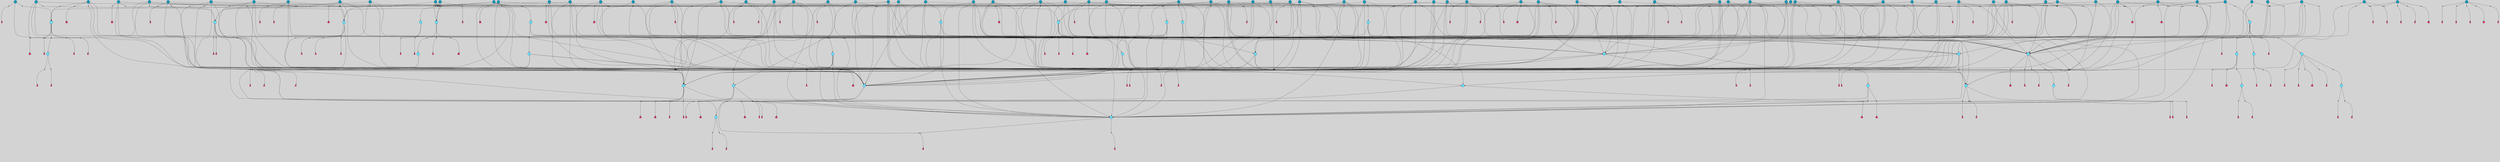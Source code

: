 // File exported with GEGELATI v1.3.1
// On the 2024-04-08 17:51:53
// With the File::TPGGraphDotExporter
digraph{
	graph[pad = "0.212, 0.055" bgcolor = lightgray]
	node[shape=circle style = filled label = ""]
		T3 [fillcolor="#66ddff"]
		T4 [fillcolor="#66ddff"]
		T7 [fillcolor="#66ddff"]
		T11 [fillcolor="#66ddff"]
		T24 [fillcolor="#66ddff"]
		T54 [fillcolor="#66ddff"]
		T164 [fillcolor="#66ddff"]
		T207 [fillcolor="#66ddff"]
		T250 [fillcolor="#66ddff"]
		T264 [fillcolor="#66ddff"]
		T311 [fillcolor="#66ddff"]
		T317 [fillcolor="#66ddff"]
		T318 [fillcolor="#66ddff"]
		T365 [fillcolor="#66ddff"]
		T455 [fillcolor="#66ddff"]
		T601 [fillcolor="#1199bb"]
		T630 [fillcolor="#66ddff"]
		T662 [fillcolor="#66ddff"]
		T663 [fillcolor="#66ddff"]
		T668 [fillcolor="#66ddff"]
		T714 [fillcolor="#1199bb"]
		T717 [fillcolor="#1199bb"]
		T801 [fillcolor="#1199bb"]
		T807 [fillcolor="#66ddff"]
		T816 [fillcolor="#1199bb"]
		T821 [fillcolor="#1199bb"]
		T837 [fillcolor="#1199bb"]
		T853 [fillcolor="#1199bb"]
		T863 [fillcolor="#66ddff"]
		T865 [fillcolor="#1199bb"]
		T867 [fillcolor="#1199bb"]
		T874 [fillcolor="#1199bb"]
		T877 [fillcolor="#1199bb"]
		T879 [fillcolor="#1199bb"]
		T884 [fillcolor="#1199bb"]
		T897 [fillcolor="#1199bb"]
		T899 [fillcolor="#1199bb"]
		T908 [fillcolor="#1199bb"]
		T909 [fillcolor="#66ddff"]
		T913 [fillcolor="#1199bb"]
		T914 [fillcolor="#1199bb"]
		T915 [fillcolor="#66ddff"]
		T916 [fillcolor="#66ddff"]
		T917 [fillcolor="#66ddff"]
		T918 [fillcolor="#66ddff"]
		T919 [fillcolor="#66ddff"]
		T921 [fillcolor="#1199bb"]
		T922 [fillcolor="#1199bb"]
		T927 [fillcolor="#1199bb"]
		T928 [fillcolor="#1199bb"]
		T929 [fillcolor="#1199bb"]
		T930 [fillcolor="#1199bb"]
		T934 [fillcolor="#1199bb"]
		T936 [fillcolor="#1199bb"]
		T938 [fillcolor="#1199bb"]
		T939 [fillcolor="#1199bb"]
		T940 [fillcolor="#1199bb"]
		T941 [fillcolor="#1199bb"]
		T943 [fillcolor="#1199bb"]
		T944 [fillcolor="#66ddff"]
		T946 [fillcolor="#1199bb"]
		T950 [fillcolor="#1199bb"]
		T951 [fillcolor="#1199bb"]
		T955 [fillcolor="#1199bb"]
		T959 [fillcolor="#1199bb"]
		T962 [fillcolor="#1199bb"]
		T963 [fillcolor="#1199bb"]
		T965 [fillcolor="#1199bb"]
		T968 [fillcolor="#66ddff"]
		T969 [fillcolor="#66ddff"]
		T970 [fillcolor="#66ddff"]
		T971 [fillcolor="#66ddff"]
		T972 [fillcolor="#66ddff"]
		T973 [fillcolor="#66ddff"]
		T974 [fillcolor="#66ddff"]
		T975 [fillcolor="#1199bb"]
		T977 [fillcolor="#1199bb"]
		T979 [fillcolor="#1199bb"]
		T980 [fillcolor="#1199bb"]
		T981 [fillcolor="#1199bb"]
		T982 [fillcolor="#1199bb"]
		T983 [fillcolor="#1199bb"]
		T984 [fillcolor="#1199bb"]
		T985 [fillcolor="#1199bb"]
		T986 [fillcolor="#1199bb"]
		T987 [fillcolor="#1199bb"]
		T988 [fillcolor="#1199bb"]
		T989 [fillcolor="#1199bb"]
		T990 [fillcolor="#1199bb"]
		T991 [fillcolor="#1199bb"]
		T992 [fillcolor="#1199bb"]
		T993 [fillcolor="#1199bb"]
		T994 [fillcolor="#1199bb"]
		T995 [fillcolor="#1199bb"]
		T996 [fillcolor="#1199bb"]
		T997 [fillcolor="#1199bb"]
		T998 [fillcolor="#1199bb"]
		T999 [fillcolor="#1199bb"]
		T1000 [fillcolor="#1199bb"]
		T1001 [fillcolor="#1199bb"]
		T1002 [fillcolor="#1199bb"]
		T1003 [fillcolor="#1199bb"]
		T1004 [fillcolor="#1199bb"]
		T1005 [fillcolor="#1199bb"]
		T1006 [fillcolor="#1199bb"]
		T1007 [fillcolor="#1199bb"]
		T1008 [fillcolor="#1199bb"]
		T1009 [fillcolor="#1199bb"]
		T1010 [fillcolor="#1199bb"]
		T1011 [fillcolor="#1199bb"]
		T1012 [fillcolor="#1199bb"]
		T1013 [fillcolor="#1199bb"]
		T1014 [fillcolor="#1199bb"]
		T1015 [fillcolor="#1199bb"]
		P14377 [fillcolor="#cccccc" shape=point] //6|
		I14377 [shape=box style=invis label="6|1&2|6#1|7&#92;n10|7&2|0#1|5&#92;n9|4&0|1#2|2&#92;n8|6&0|0#1|0&#92;n"]
		P14377 -> I14377[style=invis]
		A9552 [fillcolor="#ff3366" shape=box margin=0.03 width=0 height=0 label="3"]
		T3 -> P14377 -> A9552
		P14378 [fillcolor="#cccccc" shape=point] //3|
		I14378 [shape=box style=invis label="7|6&2|4#0|2&#92;n10|3&2|7#1|4&#92;n11|6&0|4#0|1&#92;n7|1&0|0#2|6&#92;n7|6&0|3#2|6&#92;n4|0&2|6#0|1&#92;n4|4&2|5#0|2&#92;n4|6&0|4#2|7&#92;n10|0&2|3#1|5&#92;n2|6&0|5#0|2&#92;n1|0&2|3#0|7&#92;n1|6&2|0#0|5&#92;n6|2&0|1#0|7&#92;n9|2&0|3#2|7&#92;n5|3&0|6#0|6&#92;n1|7&2|5#2|3&#92;n8|1&2|7#0|6&#92;n1|0&2|5#2|1&#92;n7|1&2|2#2|5&#92;n7|4&2|6#0|3&#92;n"]
		P14378 -> I14378[style=invis]
		A9553 [fillcolor="#ff3366" shape=box margin=0.03 width=0 height=0 label="4"]
		T3 -> P14378 -> A9553
		P14379 [fillcolor="#cccccc" shape=point] //7|
		I14379 [shape=box style=invis label="0|2&2|4#2|6&#92;n5|3&0|6#0|1&#92;n4|7&2|6#0|5&#92;n7|6&0|7#0|5&#92;n10|7&2|2#1|1&#92;n"]
		P14379 -> I14379[style=invis]
		A9554 [fillcolor="#ff3366" shape=box margin=0.03 width=0 height=0 label="4"]
		T4 -> P14379 -> A9554
		P14380 [fillcolor="#cccccc" shape=point] //0|
		I14380 [shape=box style=invis label="2|5&0|1#0|6&#92;n6|1&2|2#2|7&#92;n8|0&0|3#1|4&#92;n4|3&2|5#2|4&#92;n8|1&2|4#0|0&#92;n6|6&0|1#2|6&#92;n11|7&2|4#2|5&#92;n6|2&2|4#0|2&#92;n8|5&2|4#2|4&#92;n2|1&2|1#2|2&#92;n2|7&2|5#2|6&#92;n9|7&0|5#0|4&#92;n1|2&0|5#2|6&#92;n4|2&2|3#2|7&#92;n3|3&2|1#0|2&#92;n"]
		P14380 -> I14380[style=invis]
		A9555 [fillcolor="#ff3366" shape=box margin=0.03 width=0 height=0 label="5"]
		T4 -> P14380 -> A9555
		P14381 [fillcolor="#cccccc" shape=point] //-3|
		I14381 [shape=box style=invis label="1|6&2|7#0|7&#92;n10|2&0|7#1|3&#92;n9|6&2|7#2|2&#92;n5|3&0|7#0|7&#92;n1|6&2|3#0|0&#92;n2|3&2|3#2|2&#92;n5|1&2|6#0|6&#92;n"]
		P14381 -> I14381[style=invis]
		A9556 [fillcolor="#ff3366" shape=box margin=0.03 width=0 height=0 label="7"]
		T7 -> P14381 -> A9556
		P14382 [fillcolor="#cccccc" shape=point] //5|
		I14382 [shape=box style=invis label="0|5&2|3#0|1&#92;n0|6&2|1#2|4&#92;n6|2&2|6#0|7&#92;n7|4&0|3#0|1&#92;n5|4&0|7#1|6&#92;n9|1&0|5#2|2&#92;n6|3&2|3#1|7&#92;n11|7&2|4#1|6&#92;n2|5&0|1#0|0&#92;n4|7&0|0#0|2&#92;n6|2&0|6#0|0&#92;n2|1&2|6#2|4&#92;n10|0&2|0#1|0&#92;n6|6&2|4#0|6&#92;n"]
		P14382 -> I14382[style=invis]
		A9557 [fillcolor="#ff3366" shape=box margin=0.03 width=0 height=0 label="8"]
		T7 -> P14382 -> A9557
		P14383 [fillcolor="#cccccc" shape=point] //6|
		I14383 [shape=box style=invis label="3|0&2|7#2|2&#92;n3|2&0|4#2|5&#92;n5|1&0|2#1|0&#92;n8|7&0|1#2|0&#92;n8|5&0|3#0|6&#92;n0|2&0|2#2|3&#92;n1|5&2|5#0|5&#92;n5|6&0|6#0|7&#92;n6|7&0|0#2|6&#92;n1|2&2|3#0|0&#92;n7|7&2|3#0|4&#92;n0|7&2|7#0|6&#92;n1|0&2|2#2|7&#92;n4|4&0|1#0|0&#92;n"]
		P14383 -> I14383[style=invis]
		A9558 [fillcolor="#ff3366" shape=box margin=0.03 width=0 height=0 label="11"]
		T11 -> P14383 -> A9558
		P14384 [fillcolor="#cccccc" shape=point] //-4|
		I14384 [shape=box style=invis label="4|1&0|4#2|6&#92;n1|2&2|2#2|0&#92;n1|2&2|0#0|6&#92;n8|4&2|3#2|5&#92;n5|5&2|1#1|0&#92;n"]
		P14384 -> I14384[style=invis]
		A9559 [fillcolor="#ff3366" shape=box margin=0.03 width=0 height=0 label="12"]
		T11 -> P14384 -> A9559
		P14385 [fillcolor="#cccccc" shape=point] //-3|
		I14385 [shape=box style=invis label="8|1&2|3#0|5&#92;n0|6&0|5#0|5&#92;n3|7&2|1#0|6&#92;n3|5&0|1#0|0&#92;n9|5&2|0#0|4&#92;n3|5&0|2#0|3&#92;n10|6&2|4#1|0&#92;n9|4&2|7#2|6&#92;n1|7&2|5#2|2&#92;n"]
		P14385 -> I14385[style=invis]
		A9560 [fillcolor="#ff3366" shape=box margin=0.03 width=0 height=0 label="5"]
		T4 -> P14385 -> A9560
		P14386 [fillcolor="#cccccc" shape=point] //1|
		I14386 [shape=box style=invis label="5|1&0|6#2|7&#92;n2|4&0|4#2|2&#92;n0|6&0|5#0|4&#92;n10|6&2|5#1|6&#92;n9|3&0|1#1|7&#92;n10|3&2|2#1|0&#92;n5|0&0|0#2|1&#92;n11|3&2|3#1|5&#92;n10|3&0|1#1|0&#92;n2|4&0|1#0|1&#92;n0|2&0|3#2|4&#92;n9|2&2|1#2|5&#92;n11|7&2|6#2|6&#92;n"]
		P14386 -> I14386[style=invis]
		T24 -> P14386 -> T7
		P14387 [fillcolor="#cccccc" shape=point] //5|
		I14387 [shape=box style=invis label="3|0&2|0#0|1&#92;n3|0&0|7#0|1&#92;n5|3&0|2#2|6&#92;n4|4&2|4#2|6&#92;n11|2&0|7#1|6&#92;n2|7&2|2#2|5&#92;n9|3&2|6#2|7&#92;n7|7&0|0#0|4&#92;n6|1&2|4#2|3&#92;n5|4&2|0#1|6&#92;n1|3&0|7#0|4&#92;n"]
		P14387 -> I14387[style=invis]
		A9561 [fillcolor="#ff3366" shape=box margin=0.03 width=0 height=0 label="7"]
		T24 -> P14387 -> A9561
		P14388 [fillcolor="#cccccc" shape=point] //-2|
		I14388 [shape=box style=invis label="4|1&0|4#0|3&#92;n4|2&0|5#2|0&#92;n5|5&2|6#0|5&#92;n1|4&0|1#0|2&#92;n6|3&2|7#1|5&#92;n0|4&2|0#0|3&#92;n8|5&2|5#1|2&#92;n10|7&2|7#1|1&#92;n3|4&0|0#2|1&#92;n3|6&2|5#2|5&#92;n8|3&0|1#0|7&#92;n10|0&2|7#1|3&#92;n4|1&2|4#0|1&#92;n9|3&2|0#0|4&#92;n3|6&2|0#0|4&#92;n1|2&0|6#2|1&#92;n4|0&2|1#2|2&#92;n"]
		P14388 -> I14388[style=invis]
		A9562 [fillcolor="#ff3366" shape=box margin=0.03 width=0 height=0 label="14"]
		T24 -> P14388 -> A9562
		P14389 [fillcolor="#cccccc" shape=point] //8|
		I14389 [shape=box style=invis label="9|0&0|1#2|0&#92;n10|1&2|5#1|4&#92;n8|2&2|6#0|4&#92;n2|4&2|5#2|3&#92;n4|2&2|2#0|2&#92;n7|5&0|2#0|0&#92;n8|2&2|1#1|3&#92;n8|7&0|7#2|1&#92;n1|1&0|0#0|7&#92;n5|6&2|5#1|0&#92;n6|6&2|5#0|0&#92;n11|4&0|3#2|6&#92;n4|2&2|4#0|7&#92;n5|6&0|1#2|0&#92;n11|3&0|2#0|7&#92;n"]
		P14389 -> I14389[style=invis]
		A9563 [fillcolor="#ff3366" shape=box margin=0.03 width=0 height=0 label="6"]
		T54 -> P14389 -> A9563
		T54 -> P14387
		P14390 [fillcolor="#cccccc" shape=point] //-10|
		I14390 [shape=box style=invis label="3|6&0|0#0|4&#92;n4|1&2|4#0|1&#92;n5|1&0|1#0|4&#92;n5|5&2|6#0|5&#92;n6|5&0|6#0|3&#92;n11|1&2|0#0|1&#92;n0|7&2|0#0|3&#92;n1|2&0|6#0|1&#92;n8|0&0|4#2|0&#92;n0|4&0|7#2|7&#92;n7|0&2|7#1|3&#92;n3|1&0|5#2|5&#92;n5|1&0|4#0|3&#92;n2|2&0|2#0|0&#92;n8|3&0|1#0|7&#92;n3|0&0|3#0|5&#92;n7|2&0|5#2|0&#92;n6|3&2|7#1|5&#92;n4|7&2|7#2|1&#92;n"]
		P14390 -> I14390[style=invis]
		A9564 [fillcolor="#ff3366" shape=box margin=0.03 width=0 height=0 label="14"]
		T54 -> P14390 -> A9564
		T54 -> P14382
		T164 -> P14380
		P14391 [fillcolor="#cccccc" shape=point] //-1|
		I14391 [shape=box style=invis label="6|4&0|4#2|4&#92;n4|5&2|5#2|4&#92;n9|7&2|5#0|3&#92;n3|7&2|6#0|6&#92;n8|7&0|6#0|4&#92;n2|1&2|0#0|1&#92;n8|6&0|0#2|5&#92;n2|1&0|2#0|3&#92;n6|1&0|7#2|6&#92;n6|3&0|1#1|6&#92;n5|4&2|7#0|4&#92;n0|7&0|4#2|0&#92;n11|0&2|0#2|5&#92;n3|7&2|0#2|7&#92;n8|3&2|7#1|4&#92;n5|7&0|6#0|4&#92;n0|0&2|3#2|3&#92;n5|4&2|1#0|3&#92;n0|4&0|3#2|5&#92;n"]
		P14391 -> I14391[style=invis]
		A9565 [fillcolor="#ff3366" shape=box margin=0.03 width=0 height=0 label="10"]
		T164 -> P14391 -> A9565
		P14392 [fillcolor="#cccccc" shape=point] //-7|
		I14392 [shape=box style=invis label="6|1&0|2#0|3&#92;n1|2&0|1#2|0&#92;n10|3&2|2#1|1&#92;n0|1&0|2#0|7&#92;n4|6&2|7#2|4&#92;n6|0&2|7#0|6&#92;n"]
		P14392 -> I14392[style=invis]
		A9566 [fillcolor="#ff3366" shape=box margin=0.03 width=0 height=0 label="7"]
		T164 -> P14392 -> A9566
		P14393 [fillcolor="#cccccc" shape=point] //-6|
		I14393 [shape=box style=invis label="11|7&0|1#0|6&#92;n3|5&0|1#0|3&#92;n1|5&0|5#0|6&#92;n1|7&2|5#2|2&#92;n0|0&0|2#2|2&#92;n4|4&0|1#0|5&#92;n6|4&2|2#0|2&#92;n0|6&2|5#0|5&#92;n0|3&2|2#2|6&#92;n"]
		P14393 -> I14393[style=invis]
		A9567 [fillcolor="#ff3366" shape=box margin=0.03 width=0 height=0 label="5"]
		T164 -> P14393 -> A9567
		P14394 [fillcolor="#cccccc" shape=point] //4|
		I14394 [shape=box style=invis label="4|3&0|6#0|3&#92;n5|7&2|3#2|2&#92;n5|6&0|7#1|2&#92;n1|4&2|6#0|3&#92;n8|4&2|1#2|5&#92;n9|5&2|4#1|4&#92;n2|4&0|5#0|7&#92;n10|0&0|6#1|3&#92;n3|0&0|6#0|2&#92;n2|7&2|7#2|6&#92;n5|2&0|5#1|5&#92;n10|4&2|5#1|7&#92;n4|0&0|4#2|4&#92;n11|1&0|4#2|6&#92;n10|6&2|0#1|4&#92;n9|7&0|3#1|4&#92;n4|5&2|7#0|6&#92;n11|5&2|6#2|3&#92;n0|3&0|5#0|1&#92;n"]
		P14394 -> I14394[style=invis]
		A9568 [fillcolor="#ff3366" shape=box margin=0.03 width=0 height=0 label="13"]
		T164 -> P14394 -> A9568
		P14395 [fillcolor="#cccccc" shape=point] //7|
		I14395 [shape=box style=invis label="7|0&2|1#2|0&#92;n9|7&2|1#1|7&#92;n8|2&0|1#1|0&#92;n6|6&0|2#1|1&#92;n2|2&0|5#0|0&#92;n5|7&0|0#2|1&#92;n5|1&2|5#1|5&#92;n4|7&2|4#2|3&#92;n10|5&2|2#1|5&#92;n1|3&2|2#2|0&#92;n10|2&2|6#1|5&#92;n"]
		P14395 -> I14395[style=invis]
		A9569 [fillcolor="#ff3366" shape=box margin=0.03 width=0 height=0 label="1"]
		T207 -> P14395 -> A9569
		P14396 [fillcolor="#cccccc" shape=point] //-3|
		I14396 [shape=box style=invis label="3|7&0|0#0|2&#92;n11|5&0|1#1|1&#92;n4|1&0|6#2|6&#92;n4|0&0|1#0|5&#92;n"]
		P14396 -> I14396[style=invis]
		T207 -> P14396 -> T24
		P14397 [fillcolor="#cccccc" shape=point] //5|
		I14397 [shape=box style=invis label="8|1&2|6#0|6&#92;n3|0&0|7#0|1&#92;n11|3&0|2#2|6&#92;n4|4&2|4#2|6&#92;n11|2&0|7#1|6&#92;n2|7&2|2#2|5&#92;n7|7&0|0#0|4&#92;n6|1&2|4#2|3&#92;n5|4&2|0#1|6&#92;n3|0&2|0#0|1&#92;n1|3&0|7#0|4&#92;n"]
		P14397 -> I14397[style=invis]
		A9570 [fillcolor="#ff3366" shape=box margin=0.03 width=0 height=0 label="7"]
		T207 -> P14397 -> A9570
		P14398 [fillcolor="#cccccc" shape=point] //5|
		I14398 [shape=box style=invis label="10|4&2|6#1|2&#92;n8|4&0|1#1|0&#92;n0|4&2|6#0|0&#92;n8|4&2|5#2|1&#92;n7|5&2|5#1|0&#92;n3|6&0|6#2|2&#92;n1|7&0|7#0|5&#92;n2|0&0|7#2|4&#92;n9|4&2|6#2|7&#92;n2|6&2|2#0|0&#92;n11|7&2|7#0|7&#92;n5|5&0|0#0|1&#92;n10|1&0|0#1|0&#92;n7|3&0|1#2|5&#92;n9|2&2|7#1|5&#92;n9|0&2|5#1|2&#92;n1|6&2|4#2|2&#92;n3|3&2|2#0|7&#92;n1|6&2|0#0|0&#92;n6|4&2|6#1|0&#92;n"]
		P14398 -> I14398[style=invis]
		A9571 [fillcolor="#ff3366" shape=box margin=0.03 width=0 height=0 label="1"]
		T207 -> P14398 -> A9571
		P14399 [fillcolor="#cccccc" shape=point] //7|
		I14399 [shape=box style=invis label="6|1&2|6#2|7&#92;n7|0&2|4#2|3&#92;n3|3&0|7#0|6&#92;n5|4&0|2#2|4&#92;n8|5&2|6#2|7&#92;n0|0&2|3#0|3&#92;n5|4&2|4#2|6&#92;n"]
		P14399 -> I14399[style=invis]
		T207 -> P14399 -> T4
		P14400 [fillcolor="#cccccc" shape=point] //8|
		I14400 [shape=box style=invis label="5|4&2|1#1|0&#92;n3|0&0|3#2|0&#92;n3|7&2|2#0|6&#92;n6|6&0|2#2|4&#92;n0|0&0|2#0|6&#92;n"]
		P14400 -> I14400[style=invis]
		T250 -> P14400 -> T164
		P14401 [fillcolor="#cccccc" shape=point] //5|
		I14401 [shape=box style=invis label="3|0&2|0#2|1&#92;n3|0&0|7#0|1&#92;n5|3&0|2#2|6&#92;n4|4&2|4#2|6&#92;n5|4&2|0#1|6&#92;n2|7&2|2#2|5&#92;n1|3&0|7#0|4&#92;n11|6&2|2#0|7&#92;n7|7&0|0#0|4&#92;n6|1&2|4#2|3&#92;n11|0&0|7#1|6&#92;n9|3&2|6#2|7&#92;n"]
		P14401 -> I14401[style=invis]
		A9572 [fillcolor="#ff3366" shape=box margin=0.03 width=0 height=0 label="7"]
		T250 -> P14401 -> A9572
		P14402 [fillcolor="#cccccc" shape=point] //7|
		I14402 [shape=box style=invis label="7|4&2|7#0|4&#92;n4|6&0|1#2|5&#92;n2|1&2|3#0|0&#92;n4|3&2|0#0|1&#92;n0|0&2|7#2|7&#92;n7|7&0|5#2|3&#92;n5|0&2|1#2|2&#92;n10|0&0|4#1|2&#92;n4|4&0|7#0|0&#92;n6|7&0|2#0|1&#92;n1|4&2|5#0|4&#92;n"]
		P14402 -> I14402[style=invis]
		A9573 [fillcolor="#ff3366" shape=box margin=0.03 width=0 height=0 label="0"]
		T250 -> P14402 -> A9573
		T250 -> P14387
		P14403 [fillcolor="#cccccc" shape=point] //10|
		I14403 [shape=box style=invis label="6|1&2|4#2|3&#92;n3|0&0|7#0|1&#92;n5|3&0|2#2|6&#92;n4|4&0|4#2|6&#92;n5|4&2|0#1|6&#92;n10|5&0|6#1|5&#92;n2|5&2|1#2|2&#92;n1|3&0|7#0|4&#92;n3|0&2|0#0|1&#92;n11|2&0|5#1|6&#92;n9|3&2|6#2|7&#92;n7|7&0|0#0|4&#92;n"]
		P14403 -> I14403[style=invis]
		A9574 [fillcolor="#ff3366" shape=box margin=0.03 width=0 height=0 label="7"]
		T250 -> P14403 -> A9574
		P14404 [fillcolor="#cccccc" shape=point] //-2|
		I14404 [shape=box style=invis label="11|7&2|0#1|7&#92;n4|3&0|1#2|5&#92;n0|4&2|4#2|7&#92;n1|6&0|0#0|4&#92;n4|0&0|0#0|5&#92;n0|6&2|3#2|0&#92;n9|6&2|5#1|3&#92;n0|7&2|1#2|5&#92;n4|4&0|5#0|1&#92;n10|4&0|0#1|0&#92;n"]
		P14404 -> I14404[style=invis]
		A9575 [fillcolor="#ff3366" shape=box margin=0.03 width=0 height=0 label="12"]
		T264 -> P14404 -> A9575
		P14405 [fillcolor="#cccccc" shape=point] //-3|
		I14405 [shape=box style=invis label="7|2&2|4#0|2&#92;n4|1&2|6#0|1&#92;n11|6&0|4#0|1&#92;n7|1&0|0#2|6&#92;n6|2&0|1#0|7&#92;n10|3&2|7#1|4&#92;n3|5&2|3#0|1&#92;n4|4&2|5#0|2&#92;n4|6&0|4#2|7&#92;n2|5&0|5#0|2&#92;n10|0&2|3#1|4&#92;n0|1&2|7#0|6&#92;n7|6&0|3#2|6&#92;n1|3&0|6#2|0&#92;n5|3&0|6#0|6&#92;n1|4&2|5#2|3&#92;n1|6&2|0#0|5&#92;n9|2&0|3#2|7&#92;n7|1&2|2#2|5&#92;n"]
		P14405 -> I14405[style=invis]
		T264 -> P14405 -> T207
		P14406 [fillcolor="#cccccc" shape=point] //2|
		I14406 [shape=box style=invis label="4|1&0|4#2|6&#92;n5|5&2|1#1|0&#92;n1|0&2|0#0|6&#92;n8|4&2|3#2|5&#92;n"]
		P14406 -> I14406[style=invis]
		T264 -> P14406 -> T11
		P14407 [fillcolor="#cccccc" shape=point] //2|
		I14407 [shape=box style=invis label="11|0&2|3#0|7&#92;n10|4&2|5#1|6&#92;n4|7&0|2#2|3&#92;n6|0&2|6#0|6&#92;n9|0&0|7#0|5&#92;n7|2&2|4#1|2&#92;n5|1&2|6#2|7&#92;n"]
		P14407 -> I14407[style=invis]
		T311 -> P14407 -> T7
		P14408 [fillcolor="#cccccc" shape=point] //5|
		I14408 [shape=box style=invis label="5|4&2|0#1|6&#92;n3|0&0|7#0|1&#92;n5|3&0|2#2|6&#92;n11|2&0|7#1|6&#92;n2|7&2|2#2|5&#92;n9|3&2|6#2|7&#92;n7|7&0|0#0|4&#92;n6|1&2|4#2|3&#92;n3|0&2|0#0|1&#92;n1|3&2|7#0|4&#92;n"]
		P14408 -> I14408[style=invis]
		A9576 [fillcolor="#ff3366" shape=box margin=0.03 width=0 height=0 label="7"]
		T311 -> P14408 -> A9576
		T311 -> P14404
		P14409 [fillcolor="#cccccc" shape=point] //-1|
		I14409 [shape=box style=invis label="1|7&2|1#0|6&#92;n8|1&2|3#0|5&#92;n10|6&2|7#1|0&#92;n1|7&2|5#0|2&#92;n0|3&0|3#2|2&#92;n3|5&0|1#0|0&#92;n3|5&0|2#0|3&#92;n1|5&2|0#0|4&#92;n5|7&2|2#2|5&#92;n4|0&2|3#0|3&#92;n"]
		P14409 -> I14409[style=invis]
		T311 -> P14409 -> T3
		P14410 [fillcolor="#cccccc" shape=point] //2|
		I14410 [shape=box style=invis label="4|1&0|5#0|1&#92;n6|4&0|7#2|4&#92;n10|5&2|6#1|4&#92;n9|2&0|4#2|3&#92;n6|2&2|3#1|7&#92;n8|1&0|2#0|3&#92;n4|0&2|0#0|1&#92;n"]
		P14410 -> I14410[style=invis]
		T311 -> P14410 -> T54
		P14411 [fillcolor="#cccccc" shape=point] //7|
		I14411 [shape=box style=invis label="9|6&2|6#1|3&#92;n9|7&2|0#1|7&#92;n3|0&2|0#0|0&#92;n1|6&0|0#0|4&#92;n7|4&0|3#0|1&#92;n"]
		P14411 -> I14411[style=invis]
		A9577 [fillcolor="#ff3366" shape=box margin=0.03 width=0 height=0 label="12"]
		T318 -> P14411 -> A9577
		P14412 [fillcolor="#cccccc" shape=point] //-9|
		I14412 [shape=box style=invis label="7|1&0|0#2|6&#92;n1|6&0|4#2|7&#92;n7|6&2|4#0|2&#92;n10|7&2|1#1|3&#92;n7|6&0|3#2|6&#92;n4|0&2|2#2|1&#92;n1|0&0|5#2|3&#92;n6|1&2|6#1|1&#92;n7|4&2|6#1|0&#92;n9|5&0|1#0|2&#92;n9|2&0|3#0|7&#92;n6|0&2|7#0|6&#92;n10|5&2|3#1|5&#92;n10|0&2|7#1|4&#92;n1|0&2|3#0|7&#92;n5|2&0|6#0|6&#92;n2|6&0|1#0|2&#92;n7|4&2|5#0|3&#92;n3|6&2|4#0|5&#92;n1|6&2|0#0|5&#92;n"]
		P14412 -> I14412[style=invis]
		A9578 [fillcolor="#ff3366" shape=box margin=0.03 width=0 height=0 label="4"]
		T318 -> P14412 -> A9578
		P14413 [fillcolor="#cccccc" shape=point] //-7|
		I14413 [shape=box style=invis label="9|1&2|7#2|1&#92;n7|0&2|0#2|7&#92;n2|3&2|3#2|2&#92;n8|5&2|1#0|3&#92;n5|5&0|7#0|1&#92;n1|6&2|7#0|7&#92;n10|2&0|7#1|3&#92;n6|4&2|2#2|4&#92;n0|6&2|5#0|2&#92;n"]
		P14413 -> I14413[style=invis]
		A9579 [fillcolor="#ff3366" shape=box margin=0.03 width=0 height=0 label="7"]
		T318 -> P14413 -> A9579
		P14414 [fillcolor="#cccccc" shape=point] //3|
		I14414 [shape=box style=invis label="7|6&2|4#0|2&#92;n10|3&2|7#1|4&#92;n11|6&0|4#0|1&#92;n7|1&0|0#2|6&#92;n7|6&0|3#2|6&#92;n4|0&2|6#0|1&#92;n4|4&2|5#0|2&#92;n4|6&0|4#2|7&#92;n10|0&2|3#1|5&#92;n2|6&0|5#0|2&#92;n1|0&2|3#0|7&#92;n1|6&2|0#0|5&#92;n6|2&0|1#0|7&#92;n9|2&0|3#2|7&#92;n5|3&0|6#0|6&#92;n1|7&2|5#2|3&#92;n8|1&2|7#0|6&#92;n1|0&2|5#2|1&#92;n7|1&2|2#2|5&#92;n7|4&2|6#0|3&#92;n"]
		P14414 -> I14414[style=invis]
		A9580 [fillcolor="#ff3366" shape=box margin=0.03 width=0 height=0 label="4"]
		T317 -> P14414 -> A9580
		P14415 [fillcolor="#cccccc" shape=point] //6|
		I14415 [shape=box style=invis label="6|1&2|6#1|7&#92;n10|7&2|0#1|5&#92;n9|4&0|1#2|2&#92;n8|6&0|0#1|0&#92;n"]
		P14415 -> I14415[style=invis]
		A9581 [fillcolor="#ff3366" shape=box margin=0.03 width=0 height=0 label="3"]
		T317 -> P14415 -> A9581
		P14416 [fillcolor="#cccccc" shape=point] //-9|
		I14416 [shape=box style=invis label="11|5&0|0#2|6&#92;n8|5&2|3#2|1&#92;n7|1&0|6#1|3&#92;n11|4&0|2#0|1&#92;n9|0&2|7#1|6&#92;n10|1&0|3#1|6&#92;n0|3&0|4#2|5&#92;n5|7&2|3#1|6&#92;n2|0&2|1#0|7&#92;n"]
		P14416 -> I14416[style=invis]
		A9582 [fillcolor="#ff3366" shape=box margin=0.03 width=0 height=0 label="2"]
		T318 -> P14416 -> A9582
		P14417 [fillcolor="#cccccc" shape=point] //-1|
		I14417 [shape=box style=invis label="1|7&2|1#0|6&#92;n8|1&2|3#0|5&#92;n10|6&2|7#1|0&#92;n1|7&2|5#0|2&#92;n0|3&0|3#2|2&#92;n3|5&0|1#0|0&#92;n3|5&0|2#0|3&#92;n1|5&2|0#0|4&#92;n5|7&2|2#2|5&#92;n4|0&2|3#0|3&#92;n"]
		P14417 -> I14417[style=invis]
		T318 -> P14417 -> T317
		P14418 [fillcolor="#cccccc" shape=point] //2|
		I14418 [shape=box style=invis label="11|2&2|1#2|2&#92;n0|1&0|0#0|6&#92;n9|2&0|4#2|2&#92;n9|7&2|0#0|0&#92;n4|5&0|6#2|7&#92;n6|7&0|2#0|1&#92;n5|6&0|2#1|0&#92;n11|6&2|1#2|1&#92;n11|0&0|0#2|3&#92;n8|4&0|7#1|1&#92;n11|3&0|7#1|6&#92;n9|2&2|1#2|5&#92;n11|7&0|2#0|2&#92;n"]
		P14418 -> I14418[style=invis]
		T365 -> P14418 -> T3
		P14419 [fillcolor="#cccccc" shape=point] //4|
		I14419 [shape=box style=invis label="7|1&0|6#0|1&#92;n6|7&2|7#1|7&#92;n10|1&2|1#1|1&#92;n9|6&2|2#1|4&#92;n4|7&0|4#2|2&#92;n9|6&0|5#1|1&#92;n10|0&2|6#1|6&#92;n5|1&0|1#2|3&#92;n10|1&0|5#1|0&#92;n3|4&2|3#0|0&#92;n8|2&0|5#2|4&#92;n1|6&2|0#0|0&#92;n2|3&0|1#2|6&#92;n5|2&2|2#1|6&#92;n2|2&0|1#2|1&#92;n3|1&2|7#0|3&#92;n6|7&2|3#0|4&#92;n"]
		P14419 -> I14419[style=invis]
		A9583 [fillcolor="#ff3366" shape=box margin=0.03 width=0 height=0 label="10"]
		T365 -> P14419 -> A9583
		P14420 [fillcolor="#cccccc" shape=point] //3|
		I14420 [shape=box style=invis label="4|7&0|7#2|7&#92;n11|5&2|6#0|2&#92;n5|5&2|6#2|0&#92;n3|2&0|6#0|3&#92;n10|2&2|5#1|5&#92;n9|4&2|3#1|5&#92;n2|5&2|7#2|4&#92;n11|3&2|5#1|0&#92;n7|0&0|7#2|1&#92;n1|2&0|5#0|1&#92;n"]
		P14420 -> I14420[style=invis]
		A9584 [fillcolor="#ff3366" shape=box margin=0.03 width=0 height=0 label="5"]
		T365 -> P14420 -> A9584
		P14421 [fillcolor="#cccccc" shape=point] //2|
		I14421 [shape=box style=invis label="9|0&0|7#0|5&#92;n10|4&2|5#1|6&#92;n4|7&0|2#2|3&#92;n6|0&2|6#0|6&#92;n11|0&2|3#0|7&#92;n7|0&2|4#1|2&#92;n6|3&2|6#2|1&#92;n5|1&2|6#2|7&#92;n"]
		P14421 -> I14421[style=invis]
		T455 -> P14421 -> T7
		T455 -> P14410
		P14422 [fillcolor="#cccccc" shape=point] //4|
		I14422 [shape=box style=invis label="6|0&2|6#0|7&#92;n11|2&0|3#1|2&#92;n11|3&0|7#1|5&#92;n10|4&2|6#1|6&#92;n1|0&2|7#0|6&#92;n4|4&2|6#0|2&#92;n4|7&0|2#2|3&#92;n1|7&0|4#2|3&#92;n9|0&0|7#0|0&#92;n"]
		P14422 -> I14422[style=invis]
		T455 -> P14422 -> T7
		P14423 [fillcolor="#cccccc" shape=point] //-3|
		I14423 [shape=box style=invis label="6|1&0|5#0|3&#92;n10|0&2|7#1|6&#92;n0|1&0|2#0|7&#92;n6|2&0|3#2|7&#92;n4|6&2|7#2|4&#92;n"]
		P14423 -> I14423[style=invis]
		A9585 [fillcolor="#ff3366" shape=box margin=0.03 width=0 height=0 label="7"]
		T455 -> P14423 -> A9585
		P14424 [fillcolor="#cccccc" shape=point] //7|
		I14424 [shape=box style=invis label="10|5&0|6#1|7&#92;n4|3&2|6#0|3&#92;n8|4&0|6#1|2&#92;n3|0&2|0#2|3&#92;n5|6&2|3#0|4&#92;n0|7&2|1#0|5&#92;n8|7&2|2#2|5&#92;n9|1&0|0#1|0&#92;n10|1&2|1#1|4&#92;n3|3&2|7#0|4&#92;n5|2&2|3#0|4&#92;n2|0&2|6#2|2&#92;n1|7&0|1#0|7&#92;n"]
		P14424 -> I14424[style=invis]
		T455 -> P14424 -> T365
		P14425 [fillcolor="#cccccc" shape=point] //-4|
		I14425 [shape=box style=invis label="10|6&2|6#1|6&#92;n7|7&2|4#0|2&#92;n4|1&2|6#0|1&#92;n10|3&2|7#1|4&#92;n3|6&0|4#0|5&#92;n2|5&0|5#0|2&#92;n4|6&0|4#0|1&#92;n3|5&2|3#0|1&#92;n4|4&2|5#0|2&#92;n9|2&0|3#2|7&#92;n10|0&2|3#1|4&#92;n7|1&0|0#2|6&#92;n4|6&0|4#2|7&#92;n1|7&0|2#2|4&#92;n1|7&0|6#2|0&#92;n5|3&0|6#0|5&#92;n7|6&0|3#2|6&#92;n1|6&2|0#0|5&#92;n1|4&2|5#2|3&#92;n7|1&2|2#2|5&#92;n"]
		P14425 -> I14425[style=invis]
		T601 -> P14425 -> T207
		T601 -> P14406
		P14426 [fillcolor="#cccccc" shape=point] //3|
		I14426 [shape=box style=invis label="7|2&0|2#2|4&#92;n0|4&0|6#2|7&#92;n9|0&0|1#2|2&#92;n8|6&0|0#1|0&#92;n"]
		P14426 -> I14426[style=invis]
		A9586 [fillcolor="#ff3366" shape=box margin=0.03 width=0 height=0 label="3"]
		T601 -> P14426 -> A9586
		P14427 [fillcolor="#cccccc" shape=point] //6|
		I14427 [shape=box style=invis label="4|4&0|7#2|7&#92;n10|6&0|1#1|3&#92;n7|5&0|2#0|7&#92;n10|7&0|1#1|5&#92;n9|0&2|1#1|0&#92;n"]
		P14427 -> I14427[style=invis]
		A9587 [fillcolor="#ff3366" shape=box margin=0.03 width=0 height=0 label="7"]
		T630 -> P14427 -> A9587
		P14428 [fillcolor="#cccccc" shape=point] //2|
		I14428 [shape=box style=invis label="0|2&2|6#2|6&#92;n7|0&2|7#1|7&#92;n10|7&0|5#1|6&#92;n0|5&2|7#0|4&#92;n3|1&0|1#2|6&#92;n4|7&0|2#0|6&#92;n"]
		P14428 -> I14428[style=invis]
		T630 -> P14428 -> T164
		T630 -> P14424
		P14429 [fillcolor="#cccccc" shape=point] //7|
		I14429 [shape=box style=invis label="0|3&2|7#2|1&#92;n3|7&0|1#0|3&#92;n3|1&0|3#2|1&#92;n5|0&0|0#0|2&#92;n9|0&2|2#0|7&#92;n2|5&2|6#0|0&#92;n9|4&2|7#2|6&#92;n8|4&2|6#0|2&#92;n9|5&2|1#0|2&#92;n8|1&2|5#0|5&#92;n9|5&2|0#2|4&#92;n11|2&0|3#0|4&#92;n"]
		P14429 -> I14429[style=invis]
		A9588 [fillcolor="#ff3366" shape=box margin=0.03 width=0 height=0 label="5"]
		T630 -> P14429 -> A9588
		P14430 [fillcolor="#cccccc" shape=point] //7|
		I14430 [shape=box style=invis label="7|4&2|1#2|4&#92;n1|1&2|1#0|4&#92;n10|3&0|3#1|2&#92;n8|0&0|4#1|2&#92;n7|6&0|5#0|5&#92;n0|0&2|7#2|7&#92;n6|7&0|2#0|6&#92;n4|3&2|0#0|1&#92;n4|6&0|7#2|5&#92;n7|4&2|7#0|4&#92;n2|0&2|0#2|6&#92;n8|3&0|6#1|5&#92;n"]
		P14430 -> I14430[style=invis]
		A9589 [fillcolor="#ff3366" shape=box margin=0.03 width=0 height=0 label="0"]
		T663 -> P14430 -> A9589
		P14431 [fillcolor="#cccccc" shape=point] //6|
		I14431 [shape=box style=invis label="6|1&2|6#1|7&#92;n10|7&2|0#1|5&#92;n9|4&0|1#2|2&#92;n8|6&0|0#1|0&#92;n"]
		P14431 -> I14431[style=invis]
		A9590 [fillcolor="#ff3366" shape=box margin=0.03 width=0 height=0 label="3"]
		T662 -> P14431 -> A9590
		P14432 [fillcolor="#cccccc" shape=point] //-1|
		I14432 [shape=box style=invis label="1|7&2|1#0|6&#92;n8|1&2|3#0|5&#92;n10|6&2|7#1|0&#92;n1|7&2|5#0|2&#92;n0|3&0|3#2|2&#92;n3|5&0|1#0|0&#92;n3|5&0|2#0|3&#92;n1|5&2|0#0|4&#92;n5|7&2|2#2|5&#92;n4|0&2|3#0|3&#92;n"]
		P14432 -> I14432[style=invis]
		T663 -> P14432 -> T662
		P14433 [fillcolor="#cccccc" shape=point] //7|
		I14433 [shape=box style=invis label="9|6&2|6#1|3&#92;n9|7&2|0#1|7&#92;n3|0&2|0#0|0&#92;n1|6&0|0#0|4&#92;n7|4&0|3#0|1&#92;n"]
		P14433 -> I14433[style=invis]
		A9591 [fillcolor="#ff3366" shape=box margin=0.03 width=0 height=0 label="12"]
		T663 -> P14433 -> A9591
		P14434 [fillcolor="#cccccc" shape=point] //-9|
		I14434 [shape=box style=invis label="11|5&0|0#2|6&#92;n8|5&2|3#2|1&#92;n7|1&0|6#1|3&#92;n11|4&0|2#0|1&#92;n9|0&2|7#1|6&#92;n10|1&0|3#1|6&#92;n0|3&0|4#2|5&#92;n5|7&2|3#1|6&#92;n2|0&2|1#0|7&#92;n"]
		P14434 -> I14434[style=invis]
		A9592 [fillcolor="#ff3366" shape=box margin=0.03 width=0 height=0 label="2"]
		T663 -> P14434 -> A9592
		P14435 [fillcolor="#cccccc" shape=point] //3|
		I14435 [shape=box style=invis label="7|6&2|4#0|2&#92;n10|3&2|7#1|4&#92;n11|6&0|4#0|1&#92;n7|1&0|0#2|6&#92;n7|6&0|3#2|6&#92;n4|0&2|6#0|1&#92;n4|4&2|5#0|2&#92;n4|6&0|4#2|7&#92;n10|0&2|3#1|5&#92;n2|6&0|5#0|2&#92;n1|0&2|3#0|7&#92;n1|6&2|0#0|5&#92;n6|2&0|1#0|7&#92;n9|2&0|3#2|7&#92;n5|3&0|6#0|6&#92;n1|7&2|5#2|3&#92;n8|1&2|7#0|6&#92;n1|0&2|5#2|1&#92;n7|1&2|2#2|5&#92;n7|4&2|6#0|3&#92;n"]
		P14435 -> I14435[style=invis]
		A9593 [fillcolor="#ff3366" shape=box margin=0.03 width=0 height=0 label="4"]
		T662 -> P14435 -> A9593
		P14436 [fillcolor="#cccccc" shape=point] //-2|
		I14436 [shape=box style=invis label="9|1&2|7#2|1&#92;n10|2&2|2#1|6&#92;n7|0&2|6#2|7&#92;n10|2&0|7#1|3&#92;n2|3&2|3#2|2&#92;n5|5&0|7#1|1&#92;n1|6&2|7#0|7&#92;n8|5&2|1#0|3&#92;n0|6&2|5#0|2&#92;n"]
		P14436 -> I14436[style=invis]
		A9594 [fillcolor="#ff3366" shape=box margin=0.03 width=0 height=0 label="7"]
		T663 -> P14436 -> A9594
		P14437 [fillcolor="#cccccc" shape=point] //-5|
		I14437 [shape=box style=invis label="0|7&0|6#2|1&#92;n3|5&0|7#2|7&#92;n1|0&0|7#0|4&#92;n0|5&0|3#2|4&#92;n2|1&2|4#0|4&#92;n6|5&2|4#1|4&#92;n11|7&2|2#2|2&#92;n"]
		P14437 -> I14437[style=invis]
		T668 -> P14437 -> T7
		P14438 [fillcolor="#cccccc" shape=point] //-2|
		I14438 [shape=box style=invis label="9|0&2|5#0|2&#92;n3|4&2|2#2|2&#92;n11|5&2|5#2|7&#92;n3|5&2|2#0|3&#92;n0|0&2|1#0|0&#92;n"]
		P14438 -> I14438[style=invis]
		A9595 [fillcolor="#ff3366" shape=box margin=0.03 width=0 height=0 label="7"]
		T668 -> P14438 -> A9595
		T668 -> P14424
		T668 -> P14406
		P14439 [fillcolor="#cccccc" shape=point] //2|
		I14439 [shape=box style=invis label="2|3&2|0#0|4&#92;n7|1&0|6#0|1&#92;n11|7&2|7#1|7&#92;n5|1&0|1#2|3&#92;n6|6&0|0#1|7&#92;n6|4&2|6#0|0&#92;n2|2&0|1#2|1&#92;n9|0&2|7#0|5&#92;n2|3&0|1#2|6&#92;n8|2&0|5#0|4&#92;n0|1&2|1#0|1&#92;n8|5&2|1#2|2&#92;n5|2&2|2#1|6&#92;n6|7&2|3#0|4&#92;n10|0&2|6#1|6&#92;n10|1&2|6#1|3&#92;n"]
		P14439 -> I14439[style=invis]
		T714 -> P14439 -> T668
		P14440 [fillcolor="#cccccc" shape=point] //6|
		I14440 [shape=box style=invis label="8|7&0|0#0|5&#92;n4|6&2|1#2|4&#92;n7|2&2|3#2|7&#92;n6|0&0|0#0|0&#92;n5|0&2|2#0|6&#92;n"]
		P14440 -> I14440[style=invis]
		T714 -> P14440 -> T630
		T714 -> P14424
		T714 -> P14424
		P14441 [fillcolor="#cccccc" shape=point] //-1|
		I14441 [shape=box style=invis label="0|7&2|6#2|1&#92;n8|3&0|5#2|5&#92;n3|5&0|7#2|7&#92;n2|1&2|4#0|4&#92;n0|5&0|3#2|4&#92;n1|0&0|7#0|4&#92;n6|5&2|4#1|4&#92;n11|7&2|2#2|2&#92;n"]
		P14441 -> I14441[style=invis]
		T714 -> P14441 -> T7
		P14442 [fillcolor="#cccccc" shape=point] //5|
		I14442 [shape=box style=invis label="9|4&2|3#1|3&#92;n0|4&2|4#0|5&#92;n6|1&2|6#2|5&#92;n4|0&0|5#2|0&#92;n"]
		P14442 -> I14442[style=invis]
		A9596 [fillcolor="#ff3366" shape=box margin=0.03 width=0 height=0 label="7"]
		T717 -> P14442 -> A9596
		P14443 [fillcolor="#cccccc" shape=point] //7|
		I14443 [shape=box style=invis label="7|4&2|1#2|4&#92;n1|1&2|1#0|4&#92;n10|3&0|3#1|2&#92;n8|0&0|4#1|2&#92;n7|6&0|5#0|5&#92;n0|0&2|7#2|7&#92;n6|7&0|2#0|6&#92;n4|3&2|0#0|1&#92;n4|6&0|7#2|5&#92;n7|4&2|7#0|4&#92;n2|0&2|0#2|6&#92;n8|3&0|6#1|5&#92;n"]
		P14443 -> I14443[style=invis]
		A9597 [fillcolor="#ff3366" shape=box margin=0.03 width=0 height=0 label="0"]
		T717 -> P14443 -> A9597
		P14444 [fillcolor="#cccccc" shape=point] //-9|
		I14444 [shape=box style=invis label="11|5&0|0#2|6&#92;n8|5&2|3#2|1&#92;n7|1&0|6#1|3&#92;n11|4&0|2#0|1&#92;n9|0&2|7#1|6&#92;n10|1&0|3#1|6&#92;n0|3&0|4#2|5&#92;n5|7&2|3#1|6&#92;n2|0&2|1#0|7&#92;n"]
		P14444 -> I14444[style=invis]
		A9598 [fillcolor="#ff3366" shape=box margin=0.03 width=0 height=0 label="2"]
		T717 -> P14444 -> A9598
		P14445 [fillcolor="#cccccc" shape=point] //10|
		I14445 [shape=box style=invis label="7|3&0|3#0|1&#92;n9|6&2|6#1|3&#92;n7|6&0|1#1|5&#92;n1|6&0|3#0|5&#92;n4|6&2|0#0|6&#92;n3|0&2|4#0|0&#92;n"]
		P14445 -> I14445[style=invis]
		A9599 [fillcolor="#ff3366" shape=box margin=0.03 width=0 height=0 label="12"]
		T717 -> P14445 -> A9599
		P14446 [fillcolor="#cccccc" shape=point] //-6|
		I14446 [shape=box style=invis label="5|5&0|7#1|1&#92;n10|2&2|2#1|6&#92;n7|0&2|6#2|7&#92;n10|2&0|7#1|3&#92;n10|0&2|6#1|0&#92;n8|5&2|1#0|6&#92;n11|2&2|1#0|4&#92;n"]
		P14446 -> I14446[style=invis]
		A9600 [fillcolor="#ff3366" shape=box margin=0.03 width=0 height=0 label="7"]
		T717 -> P14446 -> A9600
		T801 -> P14441
		T801 -> P14424
		P14447 [fillcolor="#cccccc" shape=point] //-6|
		I14447 [shape=box style=invis label="6|2&2|7#0|5&#92;n6|4&2|2#0|2&#92;n1|7&2|5#2|2&#92;n0|0&0|2#2|2&#92;n8|3&2|2#2|6&#92;n3|2&0|1#0|3&#92;n0|4&2|7#2|6&#92;n4|4&0|1#2|5&#92;n0|6&2|5#0|5&#92;n4|5&0|3#0|5&#92;n11|7&0|1#0|1&#92;n"]
		P14447 -> I14447[style=invis]
		A9601 [fillcolor="#ff3366" shape=box margin=0.03 width=0 height=0 label="5"]
		T801 -> P14447 -> A9601
		P14448 [fillcolor="#cccccc" shape=point] //0|
		I14448 [shape=box style=invis label="9|3&2|3#2|3&#92;n0|3&2|3#0|3&#92;n11|5&0|6#2|7&#92;n6|1&2|6#0|6&#92;n11|6&2|7#0|1&#92;n1|7&0|7#2|0&#92;n8|6&2|0#0|7&#92;n4|0&0|3#2|5&#92;n7|0&2|4#1|2&#92;n6|1&2|0#0|7&#92;n"]
		P14448 -> I14448[style=invis]
		T801 -> P14448 -> T663
		T801 -> P14424
		P14449 [fillcolor="#cccccc" shape=point] //4|
		I14449 [shape=box style=invis label="1|7&0|1#0|7&#92;n0|7&2|1#0|5&#92;n8|4&0|6#1|2&#92;n3|0&2|0#2|3&#92;n5|6&2|3#0|4&#92;n4|3&2|6#0|3&#92;n3|3&2|7#0|2&#92;n9|0&0|0#1|0&#92;n5|2&2|3#0|4&#92;n2|0&2|6#2|6&#92;n10|5&0|6#1|7&#92;n"]
		P14449 -> I14449[style=invis]
		T807 -> P14449 -> T365
		P14450 [fillcolor="#cccccc" shape=point] //3|
		I14450 [shape=box style=invis label="11|2&0|3#0|4&#92;n8|1&2|5#0|5&#92;n3|0&2|7#0|7&#92;n8|3&2|1#0|1&#92;n9|0&2|2#0|7&#92;n9|6&0|1#0|2&#92;n2|5&0|6#0|0&#92;n5|0&0|0#0|2&#92;n4|2&0|5#2|3&#92;n9|7&2|7#0|6&#92;n8|7&0|3#2|7&#92;n7|1&2|4#2|5&#92;n9|5&2|0#2|4&#92;n7|2&0|4#1|5&#92;n"]
		P14450 -> I14450[style=invis]
		A9602 [fillcolor="#ff3366" shape=box margin=0.03 width=0 height=0 label="5"]
		T807 -> P14450 -> A9602
		P14451 [fillcolor="#cccccc" shape=point] //6|
		I14451 [shape=box style=invis label="7|7&0|2#2|6&#92;n3|0&0|7#2|4&#92;n5|7&0|5#0|4&#92;n5|5&0|0#0|7&#92;n11|7&2|2#2|3&#92;n"]
		P14451 -> I14451[style=invis]
		A9603 [fillcolor="#ff3366" shape=box margin=0.03 width=0 height=0 label="3"]
		T807 -> P14451 -> A9603
		T807 -> P14384
		T807 -> P14424
		P14452 [fillcolor="#cccccc" shape=point] //5|
		I14452 [shape=box style=invis label="9|4&2|3#1|3&#92;n0|4&2|4#0|5&#92;n6|1&2|6#2|5&#92;n4|0&0|5#2|0&#92;n"]
		P14452 -> I14452[style=invis]
		A9604 [fillcolor="#ff3366" shape=box margin=0.03 width=0 height=0 label="7"]
		T816 -> P14452 -> A9604
		P14453 [fillcolor="#cccccc" shape=point] //7|
		I14453 [shape=box style=invis label="7|4&2|1#2|4&#92;n1|1&2|1#0|4&#92;n10|3&0|3#1|2&#92;n8|0&0|4#1|2&#92;n7|6&0|5#0|5&#92;n0|0&2|7#2|7&#92;n6|7&0|2#0|6&#92;n4|3&2|0#0|1&#92;n4|6&0|7#2|5&#92;n7|4&2|7#0|4&#92;n2|0&2|0#2|6&#92;n8|3&0|6#1|5&#92;n"]
		P14453 -> I14453[style=invis]
		A9605 [fillcolor="#ff3366" shape=box margin=0.03 width=0 height=0 label="0"]
		T816 -> P14453 -> A9605
		P14454 [fillcolor="#cccccc" shape=point] //-9|
		I14454 [shape=box style=invis label="11|5&0|0#2|6&#92;n8|5&2|3#2|1&#92;n7|1&0|6#1|3&#92;n11|4&0|2#0|1&#92;n9|0&2|7#1|6&#92;n10|1&0|3#1|6&#92;n0|3&0|4#2|5&#92;n5|7&2|3#1|6&#92;n2|0&2|1#0|7&#92;n"]
		P14454 -> I14454[style=invis]
		A9606 [fillcolor="#ff3366" shape=box margin=0.03 width=0 height=0 label="2"]
		T816 -> P14454 -> A9606
		P14455 [fillcolor="#cccccc" shape=point] //10|
		I14455 [shape=box style=invis label="7|3&0|3#0|1&#92;n9|6&2|6#1|3&#92;n7|6&0|1#1|5&#92;n1|6&0|3#0|5&#92;n4|6&2|0#0|6&#92;n3|0&2|4#0|0&#92;n"]
		P14455 -> I14455[style=invis]
		A9607 [fillcolor="#ff3366" shape=box margin=0.03 width=0 height=0 label="12"]
		T816 -> P14455 -> A9607
		P14456 [fillcolor="#cccccc" shape=point] //-6|
		I14456 [shape=box style=invis label="5|5&0|7#1|1&#92;n10|2&2|2#1|6&#92;n7|0&2|6#2|7&#92;n10|2&0|7#1|3&#92;n10|0&2|6#1|0&#92;n8|5&2|1#0|6&#92;n11|2&2|1#0|4&#92;n"]
		P14456 -> I14456[style=invis]
		A9608 [fillcolor="#ff3366" shape=box margin=0.03 width=0 height=0 label="7"]
		T816 -> P14456 -> A9608
		T821 -> P14424
		T821 -> P14441
		T821 -> P14428
		P14457 [fillcolor="#cccccc" shape=point] //-10|
		I14457 [shape=box style=invis label="10|6&2|5#1|6&#92;n9|3&0|1#1|7&#92;n2|4&0|1#0|1&#92;n11|3&0|7#1|6&#92;n6|7&2|0#2|6&#92;n3|0&2|0#2|3&#92;n8|0&0|0#0|1&#92;n0|6&0|7#0|4&#92;n5|1&0|6#2|7&#92;n"]
		P14457 -> I14457[style=invis]
		T821 -> P14457 -> T7
		P14458 [fillcolor="#cccccc" shape=point] //8|
		I14458 [shape=box style=invis label="3|5&2|0#2|4&#92;n6|0&2|5#0|6&#92;n8|5&0|2#0|1&#92;n"]
		P14458 -> I14458[style=invis]
		A9609 [fillcolor="#ff3366" shape=box margin=0.03 width=0 height=0 label="5"]
		T821 -> P14458 -> A9609
		T837 -> P14441
		P14459 [fillcolor="#cccccc" shape=point] //-6|
		I14459 [shape=box style=invis label="10|5&0|6#1|7&#92;n1|1&2|1#0|4&#92;n4|4&2|7#2|2&#92;n3|0&2|7#0|4&#92;n0|7&2|1#0|5&#92;n8|7&2|2#2|5&#92;n3|0&2|0#2|3&#92;n9|1&0|0#1|0&#92;n5|6&2|3#0|4&#92;n2|0&0|7#0|7&#92;n8|4&0|6#1|2&#92;n"]
		P14459 -> I14459[style=invis]
		T837 -> P14459 -> T365
		T837 -> P14448
		T837 -> P14424
		P14460 [fillcolor="#cccccc" shape=point] //-3|
		I14460 [shape=box style=invis label="9|3&2|3#2|3&#92;n0|3&2|3#0|3&#92;n1|7&0|7#2|0&#92;n6|1&2|6#0|6&#92;n11|5&0|6#2|7&#92;n8|6&2|0#0|7&#92;n4|0&0|3#2|5&#92;n7|0&2|4#1|5&#92;n6|1&2|0#0|7&#92;n"]
		P14460 -> I14460[style=invis]
		T837 -> P14460 -> T663
		T853 -> P14424
		P14461 [fillcolor="#cccccc" shape=point] //-3|
		I14461 [shape=box style=invis label="6|4&0|3#1|1&#92;n0|0&0|6#2|2&#92;n10|6&2|6#1|4&#92;n0|2&2|7#0|0&#92;n10|7&0|5#1|2&#92;n7|5&0|1#0|3&#92;n7|1&0|7#0|7&#92;n3|5&0|0#2|5&#92;n"]
		P14461 -> I14461[style=invis]
		T853 -> P14461 -> T164
		T853 -> P14426
		P14462 [fillcolor="#cccccc" shape=point] //-2|
		I14462 [shape=box style=invis label="5|4&0|4#2|5&#92;n2|0&0|0#0|6&#92;n5|4&0|2#1|1&#92;n11|6&2|7#2|4&#92;n6|7&0|2#1|0&#92;n1|4&2|1#0|4&#92;n4|5&0|0#0|6&#92;n1|0&2|3#0|3&#92;n0|0&2|0#2|5&#92;n1|7&2|4#2|4&#92;n6|1&2|5#0|1&#92;n"]
		P14462 -> I14462[style=invis]
		T853 -> P14462 -> T4
		T853 -> P14424
		P14463 [fillcolor="#cccccc" shape=point] //-7|
		I14463 [shape=box style=invis label="10|0&2|0#1|5&#92;n4|7&2|6#2|0&#92;n3|1&0|7#2|7&#92;n"]
		P14463 -> I14463[style=invis]
		T863 -> P14463 -> T311
		P14464 [fillcolor="#cccccc" shape=point] //-10|
		I14464 [shape=box style=invis label="7|0&2|6#1|2&#92;n11|5&0|0#2|6&#92;n10|1&0|3#1|6&#92;n11|1&0|2#0|3&#92;n4|1&0|6#0|0&#92;n"]
		P14464 -> I14464[style=invis]
		T863 -> P14464 -> T630
		P14465 [fillcolor="#cccccc" shape=point] //-4|
		I14465 [shape=box style=invis label="4|0&0|6#2|4&#92;n9|1&2|7#1|3&#92;n0|0&2|6#0|1&#92;n10|7&0|2#1|7&#92;n6|7&2|4#0|7&#92;n3|6&0|2#2|3&#92;n0|2&2|2#0|6&#92;n2|1&2|6#0|6&#92;n5|6&0|5#1|6&#92;n5|6&2|5#1|1&#92;n8|4&2|5#2|6&#92;n"]
		P14465 -> I14465[style=invis]
		T863 -> P14465 -> T7
		P14466 [fillcolor="#cccccc" shape=point] //1|
		I14466 [shape=box style=invis label="8|2&2|6#1|6&#92;n10|3&0|6#1|5&#92;n9|2&0|7#0|1&#92;n6|2&2|7#0|4&#92;n2|3&2|4#0|2&#92;n11|0&2|2#0|6&#92;n2|6&2|5#2|5&#92;n1|5&0|5#0|0&#92;n7|0&2|3#1|6&#92;n0|3&0|7#2|0&#92;n9|5&2|5#2|5&#92;n0|1&0|4#2|3&#92;n10|3&2|5#1|3&#92;n7|4&0|0#2|5&#92;n6|6&2|0#2|3&#92;n0|6&0|1#0|7&#92;n2|7&2|3#2|6&#92;n10|6&2|3#1|3&#92;n6|3&0|2#0|7&#92;n"]
		P14466 -> I14466[style=invis]
		T863 -> P14466 -> T455
		T865 -> P14441
		T865 -> P14459
		T865 -> P14460
		T865 -> P14424
		P14467 [fillcolor="#cccccc" shape=point] //8|
		I14467 [shape=box style=invis label="4|7&2|5#0|5&#92;n1|5&2|6#2|5&#92;n1|1&2|6#2|6&#92;n9|2&2|1#0|4&#92;n8|7&2|6#2|7&#92;n6|0&0|6#0|2&#92;n"]
		P14467 -> I14467[style=invis]
		A9610 [fillcolor="#ff3366" shape=box margin=0.03 width=0 height=0 label="4"]
		T865 -> P14467 -> A9610
		T867 -> P14406
		P14468 [fillcolor="#cccccc" shape=point] //-2|
		I14468 [shape=box style=invis label="5|2&2|2#1|6&#92;n0|7&0|6#0|5&#92;n7|2&0|6#0|1&#92;n6|7&2|7#1|7&#92;n3|7&0|0#0|1&#92;n4|6&0|4#2|2&#92;n9|6&2|2#1|4&#92;n9|0&0|0#0|1&#92;n7|6&0|5#1|1&#92;n10|0&2|6#1|6&#92;n5|1&0|1#2|3&#92;n10|1&2|1#1|1&#92;n10|1&0|5#1|0&#92;n3|4&2|3#0|0&#92;n5|1&2|5#2|7&#92;n1|6&2|0#0|0&#92;n2|3&0|0#2|6&#92;n4|3&0|0#2|7&#92;n3|1&2|7#0|3&#92;n6|7&2|3#0|4&#92;n"]
		P14468 -> I14468[style=invis]
		A9611 [fillcolor="#ff3366" shape=box margin=0.03 width=0 height=0 label="10"]
		T867 -> P14468 -> A9611
		T867 -> P14424
		P14469 [fillcolor="#cccccc" shape=point] //-3|
		I14469 [shape=box style=invis label="0|5&2|6#0|1&#92;n0|6&2|1#2|4&#92;n6|2&2|6#0|7&#92;n7|4&0|3#0|1&#92;n5|4&0|7#1|6&#92;n9|1&0|5#2|2&#92;n6|3&2|3#1|7&#92;n10|0&2|0#1|0&#92;n4|7&0|0#0|2&#92;n6|2&0|6#0|0&#92;n2|1&2|6#2|4&#92;n2|5&0|1#0|0&#92;n6|6&2|4#0|6&#92;n"]
		P14469 -> I14469[style=invis]
		T867 -> P14469 -> T207
		P14470 [fillcolor="#cccccc" shape=point] //1|
		I14470 [shape=box style=invis label="9|5&2|0#2|6&#92;n11|4&0|6#0|5&#92;n8|5&2|3#2|1&#92;n9|5&2|7#1|6&#92;n5|7&2|3#1|6&#92;n11|0&0|4#0|0&#92;n2|0&2|1#0|5&#92;n0|1&2|3#0|2&#92;n4|1&0|5#2|6&#92;n10|3&2|1#1|7&#92;n"]
		P14470 -> I14470[style=invis]
		T867 -> P14470 -> T250
		P14471 [fillcolor="#cccccc" shape=point] //-7|
		I14471 [shape=box style=invis label="9|5&2|0#2|6&#92;n11|4&0|6#0|1&#92;n0|3&0|4#2|5&#92;n8|5&2|3#2|1&#92;n9|0&2|7#1|6&#92;n2|0&2|1#0|5&#92;n5|7&2|3#1|6&#92;n4|1&0|5#2|6&#92;n0|1&2|3#0|2&#92;n10|3&2|1#1|7&#92;n"]
		P14471 -> I14471[style=invis]
		T874 -> P14471 -> T250
		P14472 [fillcolor="#cccccc" shape=point] //0|
		I14472 [shape=box style=invis label="2|0&0|5#0|1&#92;n3|0&2|0#0|0&#92;n9|7&2|0#1|7&#92;n1|6&0|0#0|1&#92;n"]
		P14472 -> I14472[style=invis]
		A9612 [fillcolor="#ff3366" shape=box margin=0.03 width=0 height=0 label="12"]
		T874 -> P14472 -> A9612
		P14473 [fillcolor="#cccccc" shape=point] //-4|
		I14473 [shape=box style=invis label="6|4&0|3#1|1&#92;n10|6&2|6#1|4&#92;n10|7&0|5#1|2&#92;n0|2&2|7#0|0&#92;n0|0&0|6#2|1&#92;n7|1&0|7#0|3&#92;n3|5&0|0#2|5&#92;n"]
		P14473 -> I14473[style=invis]
		T874 -> P14473 -> T807
		T874 -> P14428
		T874 -> P14424
		T877 -> P14439
		T877 -> P14424
		T877 -> P14441
		P14474 [fillcolor="#cccccc" shape=point] //-5|
		I14474 [shape=box style=invis label="3|0&2|0#0|2&#92;n4|4&2|4#2|6&#92;n9|0&2|6#2|7&#92;n1|4&0|1#0|4&#92;n3|0&0|7#0|1&#92;n8|7&2|2#2|5&#92;n5|4&2|0#1|6&#92;n5|3&0|2#2|6&#92;n6|1&2|4#2|3&#92;n7|7&0|0#0|4&#92;n1|3&0|2#0|4&#92;n"]
		P14474 -> I14474[style=invis]
		A9613 [fillcolor="#ff3366" shape=box margin=0.03 width=0 height=0 label="7"]
		T877 -> P14474 -> A9613
		P14475 [fillcolor="#cccccc" shape=point] //9|
		I14475 [shape=box style=invis label="3|0&2|0#0|1&#92;n11|3&0|2#2|6&#92;n1|3&2|5#2|3&#92;n4|4&2|4#2|6&#92;n1|3&0|7#0|4&#92;n8|7&0|5#2|3&#92;n2|7&0|2#2|5&#92;n7|7&0|0#0|4&#92;n6|1&2|4#2|3&#92;n5|4&2|0#1|6&#92;n3|0&0|7#0|1&#92;n11|7&0|7#1|6&#92;n"]
		P14475 -> I14475[style=invis]
		A9614 [fillcolor="#ff3366" shape=box margin=0.03 width=0 height=0 label="7"]
		T877 -> P14475 -> A9614
		T879 -> P14441
		T879 -> P14460
		T879 -> P14424
		P14476 [fillcolor="#cccccc" shape=point] //5|
		I14476 [shape=box style=invis label="4|7&0|5#0|5&#92;n1|1&2|6#2|5&#92;n9|2&2|1#0|4&#92;n8|7&2|7#2|7&#92;n6|0&0|4#0|2&#92;n"]
		P14476 -> I14476[style=invis]
		A9615 [fillcolor="#ff3366" shape=box margin=0.03 width=0 height=0 label="4"]
		T879 -> P14476 -> A9615
		P14477 [fillcolor="#cccccc" shape=point] //8|
		I14477 [shape=box style=invis label="0|6&2|0#2|0&#92;n9|0&2|0#0|5&#92;n8|2&2|2#2|0&#92;n3|5&0|1#0|6&#92;n5|3&2|3#1|5&#92;n8|6&2|3#0|5&#92;n6|4&0|6#0|2&#92;n1|3&2|7#0|2&#92;n2|0&0|3#0|4&#92;n"]
		P14477 -> I14477[style=invis]
		A9616 [fillcolor="#ff3366" shape=box margin=0.03 width=0 height=0 label="9"]
		T879 -> P14477 -> A9616
		T884 -> P14441
		P14478 [fillcolor="#cccccc" shape=point] //-7|
		I14478 [shape=box style=invis label="3|0&0|0#0|2&#92;n3|2&2|1#0|3&#92;n0|6&2|5#0|5&#92;n4|5&2|3#0|5&#92;n6|7&2|4#0|2&#92;n4|4&0|2#2|5&#92;n0|7&2|7#2|6&#92;n6|3&2|3#0|6&#92;n9|1&2|6#1|4&#92;n"]
		P14478 -> I14478[style=invis]
		A9617 [fillcolor="#ff3366" shape=box margin=0.03 width=0 height=0 label="5"]
		T884 -> P14478 -> A9617
		T884 -> P14448
		T884 -> P14424
		P14479 [fillcolor="#cccccc" shape=point] //5|
		I14479 [shape=box style=invis label="9|4&2|3#1|3&#92;n0|4&2|4#0|5&#92;n6|1&2|6#2|5&#92;n4|0&0|5#2|0&#92;n"]
		P14479 -> I14479[style=invis]
		A9618 [fillcolor="#ff3366" shape=box margin=0.03 width=0 height=0 label="7"]
		T884 -> P14479 -> A9618
		P14480 [fillcolor="#cccccc" shape=point] //-8|
		I14480 [shape=box style=invis label="7|7&2|3#1|0&#92;n0|1&0|6#2|4&#92;n10|1&2|7#1|6&#92;n11|6&2|1#0|5&#92;n7|0&0|3#1|3&#92;n0|3&2|5#2|3&#92;n3|3&2|1#0|5&#92;n11|4&0|2#1|3&#92;n"]
		P14480 -> I14480[style=invis]
		T897 -> P14480 -> T663
		T897 -> P14424
		T897 -> P14460
		T897 -> P14441
		T897 -> P14380
		T899 -> P14424
		P14481 [fillcolor="#cccccc" shape=point] //6|
		I14481 [shape=box style=invis label="5|1&0|1#2|3&#92;n3|4&2|3#0|0&#92;n4|7&0|4#2|2&#92;n9|6&0|5#1|1&#92;n10|4&2|0#1|6&#92;n8|3&0|2#1|7&#92;n1|6&2|0#0|0&#92;n6|7&2|7#1|7&#92;n10|1&0|5#1|0&#92;n9|0&0|0#0|1&#92;n9|6&2|2#1|4&#92;n5|2&2|2#1|6&#92;n10|0&2|6#1|6&#92;n2|3&2|0#2|6&#92;n8|2&2|5#2|4&#92;n2|2&0|1#2|1&#92;n3|7&2|7#0|3&#92;n6|7&2|3#0|4&#92;n"]
		P14481 -> I14481[style=invis]
		A9619 [fillcolor="#ff3366" shape=box margin=0.03 width=0 height=0 label="10"]
		T899 -> P14481 -> A9619
		T899 -> P14410
		T899 -> P14441
		T899 -> P14428
		T908 -> P14424
		P14482 [fillcolor="#cccccc" shape=point] //6|
		I14482 [shape=box style=invis label="5|1&0|1#2|3&#92;n3|4&2|3#0|0&#92;n4|7&0|4#2|2&#92;n9|6&0|5#1|1&#92;n10|4&2|0#1|6&#92;n8|3&0|2#1|7&#92;n1|6&2|0#0|0&#92;n6|7&2|7#1|7&#92;n10|1&0|5#1|0&#92;n2|3&2|0#2|6&#92;n9|6&2|2#1|4&#92;n5|2&2|2#1|6&#92;n10|0&2|6#1|6&#92;n9|0&0|0#0|1&#92;n8|2&2|5#2|4&#92;n2|2&0|1#2|1&#92;n3|7&2|7#0|3&#92;n6|7&2|1#0|4&#92;n"]
		P14482 -> I14482[style=invis]
		A9620 [fillcolor="#ff3366" shape=box margin=0.03 width=0 height=0 label="10"]
		T908 -> P14482 -> A9620
		T908 -> P14441
		T908 -> P14428
		T908 -> P14470
		T909 -> P14464
		T909 -> P14465
		T909 -> P14466
		P14483 [fillcolor="#cccccc" shape=point] //9|
		I14483 [shape=box style=invis label="8|4&2|4#2|5&#92;n2|0&2|6#0|4&#92;n9|1&0|0#0|3&#92;n3|7&0|7#2|3&#92;n2|7&2|6#0|1&#92;n2|3&2|6#0|3&#92;n0|3&0|4#0|3&#92;n11|7&0|2#2|0&#92;n6|7&0|2#0|0&#92;n2|2&2|3#0|4&#92;n10|1&2|1#1|4&#92;n"]
		P14483 -> I14483[style=invis]
		T909 -> P14483 -> T365
		P14484 [fillcolor="#cccccc" shape=point] //1|
		I14484 [shape=box style=invis label="5|3&0|0#1|5&#92;n3|6&2|2#0|2&#92;n10|6&2|4#1|7&#92;n1|7&2|3#2|2&#92;n8|0&2|6#1|2&#92;n3|7&2|1#0|6&#92;n5|6&2|4#0|5&#92;n8|5&2|3#0|5&#92;n3|3&2|6#0|5&#92;n"]
		P14484 -> I14484[style=invis]
		A9621 [fillcolor="#ff3366" shape=box margin=0.03 width=0 height=0 label="5"]
		T913 -> P14484 -> A9621
		T913 -> P14424
		T913 -> P14441
		T913 -> P14471
		P14485 [fillcolor="#cccccc" shape=point] //-8|
		I14485 [shape=box style=invis label="7|1&0|0#2|6&#92;n1|6&0|4#0|7&#92;n7|6&2|4#0|2&#92;n10|7&2|1#1|3&#92;n9|2&0|3#0|7&#92;n4|0&2|2#2|1&#92;n1|0&0|5#2|3&#92;n1|7&0|3#2|0&#92;n7|4&2|5#0|3&#92;n7|4&2|6#1|0&#92;n9|5&0|1#0|2&#92;n7|6&0|3#2|7&#92;n6|0&2|7#0|6&#92;n10|5&2|3#1|5&#92;n10|0&2|7#1|4&#92;n5|2&0|6#0|6&#92;n2|6&0|1#0|2&#92;n6|1&2|6#1|1&#92;n3|6&2|4#0|5&#92;n1|6&2|0#0|5&#92;n"]
		P14485 -> I14485[style=invis]
		A9622 [fillcolor="#ff3366" shape=box margin=0.03 width=0 height=0 label="4"]
		T913 -> P14485 -> A9622
		P14486 [fillcolor="#cccccc" shape=point] //7|
		I14486 [shape=box style=invis label="9|6&2|6#1|3&#92;n9|7&2|0#1|7&#92;n3|0&2|0#0|0&#92;n1|6&0|0#0|4&#92;n7|4&0|3#0|1&#92;n"]
		P14486 -> I14486[style=invis]
		A9623 [fillcolor="#ff3366" shape=box margin=0.03 width=0 height=0 label="12"]
		T917 -> P14486 -> A9623
		P14487 [fillcolor="#cccccc" shape=point] //-9|
		I14487 [shape=box style=invis label="11|5&0|0#2|6&#92;n8|5&2|3#2|1&#92;n7|1&0|6#1|3&#92;n11|4&0|2#0|1&#92;n9|0&2|7#1|6&#92;n10|1&0|3#1|6&#92;n0|3&0|4#2|5&#92;n5|7&2|3#1|6&#92;n2|0&2|1#0|7&#92;n"]
		P14487 -> I14487[style=invis]
		A9624 [fillcolor="#ff3366" shape=box margin=0.03 width=0 height=0 label="2"]
		T917 -> P14487 -> A9624
		P14488 [fillcolor="#cccccc" shape=point] //3|
		I14488 [shape=box style=invis label="7|6&2|4#0|2&#92;n10|3&2|7#1|4&#92;n11|6&0|4#0|1&#92;n7|1&0|0#2|6&#92;n7|6&0|3#2|6&#92;n4|0&2|6#0|1&#92;n4|4&2|5#0|2&#92;n4|6&0|4#2|7&#92;n10|0&2|3#1|5&#92;n2|6&0|5#0|2&#92;n1|0&2|3#0|7&#92;n1|6&2|0#0|5&#92;n6|2&0|1#0|7&#92;n9|2&0|3#2|7&#92;n5|3&0|6#0|6&#92;n1|7&2|5#2|3&#92;n8|1&2|7#0|6&#92;n1|0&2|5#2|1&#92;n7|1&2|2#2|5&#92;n7|4&2|6#0|3&#92;n"]
		P14488 -> I14488[style=invis]
		A9625 [fillcolor="#ff3366" shape=box margin=0.03 width=0 height=0 label="4"]
		T915 -> P14488 -> A9625
		P14489 [fillcolor="#cccccc" shape=point] //6|
		I14489 [shape=box style=invis label="6|1&2|6#1|7&#92;n10|7&2|0#1|5&#92;n9|4&0|1#2|2&#92;n8|6&0|0#1|0&#92;n"]
		P14489 -> I14489[style=invis]
		A9626 [fillcolor="#ff3366" shape=box margin=0.03 width=0 height=0 label="3"]
		T915 -> P14489 -> A9626
		P14490 [fillcolor="#cccccc" shape=point] //-6|
		I14490 [shape=box style=invis label="6|2&2|7#0|5&#92;n6|4&2|2#0|2&#92;n1|7&2|5#2|2&#92;n0|0&0|2#2|2&#92;n8|3&2|2#2|6&#92;n3|2&0|1#0|3&#92;n0|4&2|7#2|6&#92;n4|4&0|1#2|5&#92;n0|6&2|5#0|5&#92;n4|5&0|3#0|5&#92;n11|7&0|1#0|1&#92;n"]
		P14490 -> I14490[style=invis]
		A9627 [fillcolor="#ff3366" shape=box margin=0.03 width=0 height=0 label="5"]
		T914 -> P14490 -> A9627
		P14491 [fillcolor="#cccccc" shape=point] //-1|
		I14491 [shape=box style=invis label="1|7&2|1#0|6&#92;n8|1&2|3#0|5&#92;n10|6&2|7#1|0&#92;n1|7&2|5#0|2&#92;n0|3&0|3#2|2&#92;n3|5&0|1#0|0&#92;n3|5&0|2#0|3&#92;n1|5&2|0#0|4&#92;n5|7&2|2#2|5&#92;n4|0&2|3#0|3&#92;n"]
		P14491 -> I14491[style=invis]
		T917 -> P14491 -> T915
		P14492 [fillcolor="#cccccc" shape=point] //7|
		I14492 [shape=box style=invis label="10|5&0|6#1|7&#92;n4|3&2|6#0|3&#92;n8|4&0|6#1|2&#92;n3|0&2|0#2|3&#92;n5|6&2|3#0|4&#92;n0|7&2|1#0|5&#92;n8|7&2|2#2|5&#92;n9|1&0|0#1|0&#92;n10|1&2|1#1|4&#92;n3|3&2|7#0|4&#92;n5|2&2|3#0|4&#92;n2|0&2|6#2|2&#92;n1|7&0|1#0|7&#92;n"]
		P14492 -> I14492[style=invis]
		T914 -> P14492 -> T916
		P14493 [fillcolor="#cccccc" shape=point] //4|
		I14493 [shape=box style=invis label="7|1&0|6#0|1&#92;n6|7&2|7#1|7&#92;n10|1&2|1#1|1&#92;n9|6&2|2#1|4&#92;n4|7&0|4#2|2&#92;n9|6&0|5#1|1&#92;n10|0&2|6#1|6&#92;n5|1&0|1#2|3&#92;n10|1&0|5#1|0&#92;n3|4&2|3#0|0&#92;n8|2&0|5#2|4&#92;n1|6&2|0#0|0&#92;n2|3&0|1#2|6&#92;n5|2&2|2#1|6&#92;n2|2&0|1#2|1&#92;n3|1&2|7#0|3&#92;n6|7&2|3#0|4&#92;n"]
		P14493 -> I14493[style=invis]
		A9628 [fillcolor="#ff3366" shape=box margin=0.03 width=0 height=0 label="10"]
		T916 -> P14493 -> A9628
		P14494 [fillcolor="#cccccc" shape=point] //3|
		I14494 [shape=box style=invis label="7|6&2|4#0|2&#92;n10|3&2|7#1|4&#92;n11|6&0|4#0|1&#92;n7|1&0|0#2|6&#92;n7|6&0|3#2|6&#92;n4|0&2|6#0|1&#92;n4|4&2|5#0|2&#92;n4|6&0|4#2|7&#92;n10|0&2|3#1|5&#92;n2|6&0|5#0|2&#92;n1|0&2|3#0|7&#92;n1|6&2|0#0|5&#92;n6|2&0|1#0|7&#92;n9|2&0|3#2|7&#92;n5|3&0|6#0|6&#92;n1|7&2|5#2|3&#92;n8|1&2|7#0|6&#92;n1|0&2|5#2|1&#92;n7|1&2|2#2|5&#92;n7|4&2|6#0|3&#92;n"]
		P14494 -> I14494[style=invis]
		A9629 [fillcolor="#ff3366" shape=box margin=0.03 width=0 height=0 label="4"]
		T918 -> P14494 -> A9629
		P14495 [fillcolor="#cccccc" shape=point] //3|
		I14495 [shape=box style=invis label="4|7&0|7#2|7&#92;n11|5&2|6#0|2&#92;n5|5&2|6#2|0&#92;n3|2&0|6#0|3&#92;n10|2&2|5#1|5&#92;n9|4&2|3#1|5&#92;n2|5&2|7#2|4&#92;n11|3&2|5#1|0&#92;n7|0&0|7#2|1&#92;n1|2&0|5#0|1&#92;n"]
		P14495 -> I14495[style=invis]
		A9630 [fillcolor="#ff3366" shape=box margin=0.03 width=0 height=0 label="5"]
		T916 -> P14495 -> A9630
		P14496 [fillcolor="#cccccc" shape=point] //7|
		I14496 [shape=box style=invis label="10|5&0|6#1|7&#92;n4|3&2|6#0|3&#92;n8|4&0|6#1|2&#92;n3|0&2|0#2|3&#92;n5|6&2|3#0|4&#92;n0|7&2|1#0|5&#92;n8|7&2|2#2|5&#92;n9|1&0|0#1|0&#92;n10|1&2|1#1|4&#92;n3|3&2|7#0|4&#92;n5|2&2|3#0|4&#92;n2|0&2|6#2|2&#92;n1|7&0|1#0|7&#92;n"]
		P14496 -> I14496[style=invis]
		T914 -> P14496 -> T916
		P14497 [fillcolor="#cccccc" shape=point] //2|
		I14497 [shape=box style=invis label="11|2&2|1#2|2&#92;n0|1&0|0#0|6&#92;n9|2&0|4#2|2&#92;n9|7&2|0#0|0&#92;n4|5&0|6#2|7&#92;n6|7&0|2#0|1&#92;n5|6&0|2#1|0&#92;n11|6&2|1#2|1&#92;n11|0&0|0#2|3&#92;n8|4&0|7#1|1&#92;n11|3&0|7#1|6&#92;n9|2&2|1#2|5&#92;n11|7&0|2#0|2&#92;n"]
		P14497 -> I14497[style=invis]
		T916 -> P14497 -> T918
		P14498 [fillcolor="#cccccc" shape=point] //-2|
		I14498 [shape=box style=invis label="9|1&2|7#2|1&#92;n10|2&2|2#1|6&#92;n7|0&2|6#2|7&#92;n10|2&0|7#1|3&#92;n2|3&2|3#2|2&#92;n5|5&0|7#1|1&#92;n1|6&2|7#0|7&#92;n8|5&2|1#0|3&#92;n0|6&2|5#0|2&#92;n"]
		P14498 -> I14498[style=invis]
		A9631 [fillcolor="#ff3366" shape=box margin=0.03 width=0 height=0 label="7"]
		T917 -> P14498 -> A9631
		P14499 [fillcolor="#cccccc" shape=point] //5|
		I14499 [shape=box style=invis label="0|5&2|3#0|1&#92;n0|6&2|1#2|4&#92;n6|2&2|6#0|7&#92;n7|4&0|3#0|1&#92;n5|4&0|7#1|6&#92;n9|1&0|5#2|2&#92;n6|3&2|3#1|7&#92;n11|7&2|4#1|6&#92;n2|5&0|1#0|0&#92;n4|7&0|0#0|2&#92;n6|2&0|6#0|0&#92;n2|1&2|6#2|4&#92;n10|0&2|0#1|0&#92;n6|6&2|4#0|6&#92;n"]
		P14499 -> I14499[style=invis]
		A9632 [fillcolor="#ff3366" shape=box margin=0.03 width=0 height=0 label="8"]
		T919 -> P14499 -> A9632
		P14500 [fillcolor="#cccccc" shape=point] //6|
		I14500 [shape=box style=invis label="6|1&2|6#1|7&#92;n10|7&2|0#1|5&#92;n9|4&0|1#2|2&#92;n8|6&0|0#1|0&#92;n"]
		P14500 -> I14500[style=invis]
		A9633 [fillcolor="#ff3366" shape=box margin=0.03 width=0 height=0 label="3"]
		T918 -> P14500 -> A9633
		P14501 [fillcolor="#cccccc" shape=point] //-1|
		I14501 [shape=box style=invis label="0|7&2|6#2|1&#92;n8|3&0|5#2|5&#92;n3|5&0|7#2|7&#92;n2|1&2|4#0|4&#92;n0|5&0|3#2|4&#92;n1|0&0|7#0|4&#92;n6|5&2|4#1|4&#92;n11|7&2|2#2|2&#92;n"]
		P14501 -> I14501[style=invis]
		T914 -> P14501 -> T919
		P14502 [fillcolor="#cccccc" shape=point] //7|
		I14502 [shape=box style=invis label="7|4&2|1#2|4&#92;n1|1&2|1#0|4&#92;n10|3&0|3#1|2&#92;n8|0&0|4#1|2&#92;n7|6&0|5#0|5&#92;n0|0&2|7#2|7&#92;n6|7&0|2#0|6&#92;n4|3&2|0#0|1&#92;n4|6&0|7#2|5&#92;n7|4&2|7#0|4&#92;n2|0&2|0#2|6&#92;n8|3&0|6#1|5&#92;n"]
		P14502 -> I14502[style=invis]
		A9634 [fillcolor="#ff3366" shape=box margin=0.03 width=0 height=0 label="0"]
		T917 -> P14502 -> A9634
		P14503 [fillcolor="#cccccc" shape=point] //-3|
		I14503 [shape=box style=invis label="1|6&2|7#0|7&#92;n10|2&0|7#1|3&#92;n9|6&2|7#2|2&#92;n5|3&0|7#0|7&#92;n1|6&2|3#0|0&#92;n2|3&2|3#2|2&#92;n5|1&2|6#0|6&#92;n"]
		P14503 -> I14503[style=invis]
		A9635 [fillcolor="#ff3366" shape=box margin=0.03 width=0 height=0 label="7"]
		T919 -> P14503 -> A9635
		P14504 [fillcolor="#cccccc" shape=point] //0|
		I14504 [shape=box style=invis label="9|3&2|3#2|3&#92;n0|3&2|3#0|3&#92;n11|5&0|6#2|7&#92;n6|1&2|6#0|6&#92;n11|6&2|7#0|1&#92;n1|7&0|7#2|0&#92;n8|6&2|0#0|7&#92;n4|0&0|3#2|5&#92;n7|0&2|4#1|2&#92;n6|1&2|0#0|7&#92;n"]
		P14504 -> I14504[style=invis]
		T914 -> P14504 -> T917
		T921 -> P14424
		P14505 [fillcolor="#cccccc" shape=point] //-6|
		I14505 [shape=box style=invis label="7|1&0|6#0|1&#92;n6|7&2|7#1|7&#92;n10|1&2|1#1|1&#92;n9|6&2|2#1|0&#92;n4|7&0|4#2|2&#92;n9|6&0|3#1|1&#92;n8|2&0|5#2|4&#92;n5|1&0|1#2|3&#92;n10|1&0|5#1|0&#92;n9|0&0|0#0|1&#92;n6|7&2|3#0|4&#92;n5|2&2|2#1|6&#92;n1|6&2|0#0|0&#92;n2|2&2|4#2|4&#92;n2|3&0|0#2|6&#92;n10|0&2|6#1|6&#92;n2|2&0|1#2|1&#92;n3|1&2|7#0|3&#92;n3|4&2|3#0|0&#92;n"]
		P14505 -> I14505[style=invis]
		A9636 [fillcolor="#ff3366" shape=box margin=0.03 width=0 height=0 label="10"]
		T921 -> P14505 -> A9636
		T921 -> P14441
		P14506 [fillcolor="#cccccc" shape=point] //-9|
		I14506 [shape=box style=invis label="4|1&0|0#2|3&#92;n3|7&0|3#0|4&#92;n9|7&0|7#2|3&#92;n0|1&2|1#2|7&#92;n9|0&2|4#2|7&#92;n0|7&2|0#2|4&#92;n3|6&0|5#0|3&#92;n7|1&0|6#0|5&#92;n1|7&0|3#2|0&#92;n4|3&0|4#2|5&#92;n11|6&0|2#2|7&#92;n9|6&2|6#0|5&#92;n5|1&0|2#1|3&#92;n10|0&2|7#1|4&#92;n0|4&0|7#0|5&#92;n5|4&2|2#0|0&#92;n5|2&2|1#2|0&#92;n"]
		P14506 -> I14506[style=invis]
		T921 -> P14506 -> T318
		P14507 [fillcolor="#cccccc" shape=point] //2|
		I14507 [shape=box style=invis label="0|2&2|6#2|6&#92;n0|2&0|3#2|0&#92;n1|7&0|5#2|6&#92;n0|5&2|7#0|4&#92;n3|0&2|7#0|7&#92;n3|1&0|1#2|6&#92;n4|7&0|2#0|6&#92;n"]
		P14507 -> I14507[style=invis]
		T921 -> P14507 -> T164
		T922 -> P14441
		T922 -> P14448
		T922 -> P14424
		T922 -> P14460
		P14508 [fillcolor="#cccccc" shape=point] //9|
		I14508 [shape=box style=invis label="7|7&0|2#2|2&#92;n6|0&0|0#1|5&#92;n0|6&0|0#2|7&#92;n"]
		P14508 -> I14508[style=invis]
		T922 -> P14508 -> T630
		T927 -> P14412
		P14509 [fillcolor="#cccccc" shape=point] //-7|
		I14509 [shape=box style=invis label="9|5&2|0#2|6&#92;n0|3&0|4#2|5&#92;n8|5&2|3#2|1&#92;n9|0&2|7#1|6&#92;n2|0&2|1#0|5&#92;n5|7&2|3#1|6&#92;n9|0&2|5#2|3&#92;n4|1&0|5#2|6&#92;n10|3&2|1#1|7&#92;n0|1&2|3#0|7&#92;n"]
		P14509 -> I14509[style=invis]
		T927 -> P14509 -> T250
		T927 -> P14424
		P14510 [fillcolor="#cccccc" shape=point] //6|
		I14510 [shape=box style=invis label="10|5&0|6#1|7&#92;n4|3&2|6#0|3&#92;n8|4&0|6#1|2&#92;n3|0&2|0#2|3&#92;n5|6&2|3#0|4&#92;n0|7&2|1#0|5&#92;n8|7&2|2#2|5&#92;n5|2&2|3#0|4&#92;n10|1&2|1#1|4&#92;n3|3&2|7#0|4&#92;n9|1&0|0#1|0&#92;n6|0&2|6#2|2&#92;n1|7&0|1#0|7&#92;n"]
		P14510 -> I14510[style=invis]
		T927 -> P14510 -> T365
		T927 -> P14471
		T928 -> P14428
		P14511 [fillcolor="#cccccc" shape=point] //6|
		I14511 [shape=box style=invis label="3|6&0|7#0|7&#92;n6|2&2|6#0|4&#92;n10|1&2|7#1|2&#92;n4|0&2|6#2|7&#92;n6|3&2|1#0|2&#92;n"]
		P14511 -> I14511[style=invis]
		T928 -> P14511 -> T7
		P14512 [fillcolor="#cccccc" shape=point] //-5|
		I14512 [shape=box style=invis label="9|0&0|7#0|5&#92;n10|4&2|5#1|6&#92;n4|7&0|2#2|3&#92;n7|7&0|5#0|0&#92;n11|1&2|3#0|7&#92;n7|0&2|4#1|2&#92;n6|0&2|6#0|6&#92;n1|1&2|6#2|7&#92;n6|3&2|6#2|1&#92;n"]
		P14512 -> I14512[style=invis]
		T928 -> P14512 -> T7
		T928 -> P14424
		T928 -> P14441
		T929 -> P14428
		T929 -> P14424
		T929 -> P14441
		P14513 [fillcolor="#cccccc" shape=point] //6|
		I14513 [shape=box style=invis label="6|6&0|1#1|1&#92;n9|1&0|7#0|3&#92;n9|4&2|3#1|0&#92;n3|0&2|2#0|4&#92;n7|7&2|3#2|1&#92;n7|5&0|0#1|7&#92;n"]
		P14513 -> I14513[style=invis]
		A9637 [fillcolor="#ff3366" shape=box margin=0.03 width=0 height=0 label="5"]
		T929 -> P14513 -> A9637
		P14514 [fillcolor="#cccccc" shape=point] //9|
		I14514 [shape=box style=invis label="9|0&2|0#1|3&#92;n9|4&0|7#0|0&#92;n10|3&0|2#1|6&#92;n10|5&0|2#1|4&#92;n0|0&0|1#2|7&#92;n11|1&0|0#1|5&#92;n6|6&0|3#1|5&#92;n5|1&0|2#2|1&#92;n10|6&0|7#1|0&#92;n6|6&0|2#1|4&#92;n9|5&0|3#1|6&#92;n1|2&0|3#2|1&#92;n4|6&0|1#0|2&#92;n"]
		P14514 -> I14514[style=invis]
		T929 -> P14514 -> T365
		P14515 [fillcolor="#cccccc" shape=point] //5|
		I14515 [shape=box style=invis label="8|5&0|0#0|7&#92;n8|7&0|0#0|5&#92;n4|6&2|1#2|4&#92;n6|0&0|0#0|0&#92;n7|2&2|3#1|7&#92;n"]
		P14515 -> I14515[style=invis]
		T930 -> P14515 -> T630
		T930 -> P14424
		T930 -> P14424
		T930 -> P14448
		T930 -> P14471
		P14516 [fillcolor="#cccccc" shape=point] //-3|
		I14516 [shape=box style=invis label="0|6&2|5#0|5&#92;n1|7&2|5#2|2&#92;n3|7&0|1#0|6&#92;n10|6&2|4#1|0&#92;n5|0&0|5#0|5&#92;n4|2&2|0#0|0&#92;n3|5&0|0#0|0&#92;n9|5&2|0#0|4&#92;n3|3&2|6#0|5&#92;n"]
		P14516 -> I14516[style=invis]
		T934 -> P14516 -> T264
		T934 -> P14424
		P14517 [fillcolor="#cccccc" shape=point] //-5|
		I14517 [shape=box style=invis label="4|2&2|1#0|4&#92;n1|7&0|3#0|0&#92;n4|5&0|0#0|4&#92;n0|3&0|4#2|6&#92;n1|0&0|3#0|3&#92;n1|7&2|4#0|2&#92;n1|4&0|5#2|3&#92;n11|6&2|4#2|4&#92;n6|0&2|5#0|0&#92;n"]
		P14517 -> I14517[style=invis]
		T934 -> P14517 -> T4
		T934 -> P14387
		P14518 [fillcolor="#cccccc" shape=point] //8|
		I14518 [shape=box style=invis label="10|5&0|6#1|7&#92;n8|4&0|6#1|2&#92;n2|0&2|6#2|2&#92;n5|6&2|3#0|4&#92;n0|7&2|1#0|5&#92;n8|7&2|2#2|5&#92;n9|1&0|1#1|0&#92;n5|1&2|7#1|7&#92;n10|1&2|1#1|4&#92;n3|3&2|5#0|4&#92;n3|0&2|0#2|3&#92;n5|2&2|3#0|4&#92;n1|7&0|1#0|7&#92;n"]
		P14518 -> I14518[style=invis]
		T934 -> P14518 -> T365
		T936 -> P14480
		T936 -> P14460
		T936 -> P14424
		P14519 [fillcolor="#cccccc" shape=point] //-4|
		I14519 [shape=box style=invis label="10|7&0|2#1|7&#92;n9|1&2|7#1|3&#92;n0|0&2|6#0|7&#92;n6|7&2|4#0|7&#92;n4|0&0|6#2|4&#92;n3|6&0|2#2|3&#92;n0|2&2|2#0|6&#92;n2|1&2|6#0|6&#92;n5|7&2|5#1|1&#92;n8|4&2|5#2|6&#92;n"]
		P14519 -> I14519[style=invis]
		T936 -> P14519 -> T7
		T938 -> P14428
		T938 -> P14424
		T938 -> P14448
		P14520 [fillcolor="#cccccc" shape=point] //8|
		I14520 [shape=box style=invis label="3|0&2|0#0|1&#92;n11|3&0|2#2|6&#92;n1|3&2|5#2|3&#92;n4|4&2|4#2|6&#92;n3|2&0|7#0|7&#92;n2|7&0|2#2|5&#92;n8|7&0|5#2|3&#92;n1|3&0|7#0|4&#92;n7|7&2|0#0|4&#92;n6|1&2|4#2|3&#92;n5|4&2|0#1|6&#92;n3|0&0|7#0|1&#92;n11|7&0|7#1|6&#92;n"]
		P14520 -> I14520[style=invis]
		A9638 [fillcolor="#ff3366" shape=box margin=0.03 width=0 height=0 label="7"]
		T938 -> P14520 -> A9638
		T939 -> P14428
		T939 -> P14424
		T939 -> P14441
		P14521 [fillcolor="#cccccc" shape=point] //9|
		I14521 [shape=box style=invis label="0|0&0|1#2|7&#92;n9|4&0|7#0|0&#92;n10|3&0|2#1|6&#92;n10|5&0|2#1|4&#92;n9|0&2|0#1|3&#92;n11|1&0|0#1|5&#92;n6|6&0|3#1|5&#92;n5|1&0|2#2|1&#92;n10|6&0|7#1|0&#92;n6|6&0|2#1|4&#92;n9|5&0|3#1|6&#92;n1|4&0|3#2|1&#92;n4|6&0|1#0|2&#92;n"]
		P14521 -> I14521[style=invis]
		T939 -> P14521 -> T365
		P14522 [fillcolor="#cccccc" shape=point] //10|
		I14522 [shape=box style=invis label="11|4&0|5#0|5&#92;n1|6&2|0#2|1&#92;n10|6&0|4#1|0&#92;n2|6&2|0#2|7&#92;n7|5&2|3#2|1&#92;n0|0&2|4#0|0&#92;n9|5&2|7#1|6&#92;n5|4&0|3#0|5&#92;n0|5&2|1#0|4&#92;n0|1&2|3#0|2&#92;n9|5&2|0#2|6&#92;n"]
		P14522 -> I14522[style=invis]
		T939 -> P14522 -> T318
		T940 -> P14460
		T940 -> P14424
		T940 -> P14476
		T940 -> P14423
		P14523 [fillcolor="#cccccc" shape=point] //-3|
		I14523 [shape=box style=invis label="11|3&2|6#0|5&#92;n11|6&2|5#0|5&#92;n3|5&0|0#0|0&#92;n8|1&2|3#0|5&#92;n5|0&0|5#0|5&#92;n3|7&2|1#0|6&#92;n10|6&2|4#1|0&#92;n1|7&2|7#2|2&#92;n"]
		P14523 -> I14523[style=invis]
		T940 -> P14523 -> T7
		T941 -> P14424
		P14524 [fillcolor="#cccccc" shape=point] //2|
		I14524 [shape=box style=invis label="3|5&0|7#2|7&#92;n2|5&0|4#0|4&#92;n3|0&0|7#0|4&#92;n0|5&0|3#2|4&#92;n6|5&0|4#2|2&#92;n0|7&0|6#2|1&#92;n"]
		P14524 -> I14524[style=invis]
		T941 -> P14524 -> T7
		P14525 [fillcolor="#cccccc" shape=point] //3|
		I14525 [shape=box style=invis label="6|1&2|5#0|0&#92;n4|5&0|0#0|4&#92;n0|3&0|4#2|6&#92;n1|4&2|1#0|4&#92;n2|0&2|0#0|6&#92;n1|7&2|4#0|4&#92;n1|0&0|3#0|3&#92;n11|6&2|4#2|4&#92;n"]
		P14525 -> I14525[style=invis]
		T941 -> P14525 -> T4
		P14526 [fillcolor="#cccccc" shape=point] //-9|
		I14526 [shape=box style=invis label="0|3&2|3#0|3&#92;n7|0&2|4#1|2&#92;n11|3&2|7#0|0&#92;n4|0&0|3#2|5&#92;n1|7&0|7#2|0&#92;n8|6&0|0#0|0&#92;n9|3&2|3#2|3&#92;n11|1&2|6#0|6&#92;n6|1&2|0#0|7&#92;n0|2&0|2#2|0&#92;n"]
		P14526 -> I14526[style=invis]
		T941 -> P14526 -> T663
		P14527 [fillcolor="#cccccc" shape=point] //2|
		I14527 [shape=box style=invis label="10|4&0|2#1|1&#92;n6|0&0|5#1|2&#92;n"]
		P14527 -> I14527[style=invis]
		T941 -> P14527 -> T7
		T943 -> P14441
		P14528 [fillcolor="#cccccc" shape=point] //-10|
		I14528 [shape=box style=invis label="10|7&2|1#1|6&#92;n9|6&2|3#2|3&#92;n11|5&0|7#2|7&#92;n6|1&2|2#0|6&#92;n8|6&2|0#2|7&#92;n10|0&0|5#1|1&#92;n11|6&2|7#0|1&#92;n1|7&0|7#2|0&#92;n0|3&2|3#0|3&#92;n"]
		P14528 -> I14528[style=invis]
		T943 -> P14528 -> T663
		T943 -> P14424
		T943 -> P14460
		P14529 [fillcolor="#cccccc" shape=point] //-10|
		I14529 [shape=box style=invis label="1|3&2|4#0|2&#92;n5|4&0|3#0|2&#92;n4|7&2|2#2|7&#92;n11|6&0|2#2|1&#92;n0|0&2|6#0|4&#92;n"]
		P14529 -> I14529[style=invis]
		A9639 [fillcolor="#ff3366" shape=box margin=0.03 width=0 height=0 label="3"]
		T943 -> P14529 -> A9639
		T944 -> P14460
		T944 -> P14441
		T944 -> P14424
		P14530 [fillcolor="#cccccc" shape=point] //1|
		I14530 [shape=box style=invis label="1|7&2|6#2|3&#92;n4|4&2|2#2|2&#92;n1|0&2|0#2|6&#92;n8|4&2|3#1|4&#92;n2|4&0|6#2|7&#92;n11|7&0|1#0|0&#92;n"]
		P14530 -> I14530[style=invis]
		T944 -> P14530 -> T11
		T946 -> P14459
		P14531 [fillcolor="#cccccc" shape=point] //5|
		I14531 [shape=box style=invis label="8|4&0|6#1|2&#92;n10|5&0|6#1|7&#92;n8|7&2|2#2|5&#92;n5|6&2|3#1|4&#92;n0|6&2|1#0|5&#92;n3|3&2|7#0|7&#92;n7|2&0|3#0|7&#92;n1|7&0|1#0|0&#92;n10|1&2|1#1|4&#92;n3|0&2|0#2|3&#92;n5|2&2|3#0|4&#92;n9|1&0|0#1|0&#92;n5|1&0|5#0|1&#92;n"]
		P14531 -> I14531[style=invis]
		T946 -> P14531 -> T365
		P14532 [fillcolor="#cccccc" shape=point] //3|
		I14532 [shape=box style=invis label="7|1&0|0#2|6&#92;n1|6&0|4#0|7&#92;n7|6&2|4#0|2&#92;n10|7&2|1#1|3&#92;n9|2&0|3#0|7&#92;n4|0&2|2#2|1&#92;n9|5&0|1#0|2&#92;n1|7&0|3#2|0&#92;n6|1&2|6#1|1&#92;n7|4&2|6#1|0&#92;n1|0&0|5#2|3&#92;n7|6&0|3#2|6&#92;n6|0&2|7#0|6&#92;n10|5&2|3#1|5&#92;n10|0&2|7#1|4&#92;n5|2&0|6#0|6&#92;n2|6&0|1#0|2&#92;n7|4&2|5#0|3&#92;n5|6&2|4#0|5&#92;n1|6&2|0#0|5&#92;n"]
		P14532 -> I14532[style=invis]
		A9640 [fillcolor="#ff3366" shape=box margin=0.03 width=0 height=0 label="4"]
		T946 -> P14532 -> A9640
		T946 -> P14428
		P14533 [fillcolor="#cccccc" shape=point] //6|
		I14533 [shape=box style=invis label="5|1&0|1#2|3&#92;n3|4&2|3#0|0&#92;n4|7&0|4#2|2&#92;n9|6&0|5#1|1&#92;n10|4&2|0#1|6&#92;n8|3&0|2#1|7&#92;n1|6&2|0#0|0&#92;n6|7&2|7#1|7&#92;n2|3&2|0#2|6&#92;n10|1&0|5#1|0&#92;n9|6&2|2#1|4&#92;n5|2&2|2#1|6&#92;n10|0&2|6#1|6&#92;n11|0&0|0#1|0&#92;n9|0&0|0#0|1&#92;n8|2&2|5#2|4&#92;n2|2&0|1#2|1&#92;n3|7&2|7#0|3&#92;n6|0&2|1#0|4&#92;n"]
		P14533 -> I14533[style=invis]
		A9641 [fillcolor="#ff3366" shape=box margin=0.03 width=0 height=0 label="10"]
		T950 -> P14533 -> A9641
		P14534 [fillcolor="#cccccc" shape=point] //-6|
		I14534 [shape=box style=invis label="0|7&2|2#2|0&#92;n8|7&2|0#2|1&#92;n0|5&0|3#2|4&#92;n2|0&2|1#2|2&#92;n0|5&0|7#2|7&#92;n6|5&2|4#1|4&#92;n11|3&2|0#2|5&#92;n1|0&0|7#0|4&#92;n10|3&0|6#1|0&#92;n5|1&0|7#2|0&#92;n"]
		P14534 -> I14534[style=invis]
		T950 -> P14534 -> T7
		T950 -> P14428
		T950 -> P14470
		T950 -> P14424
		T951 -> P14406
		T951 -> P14468
		T951 -> P14424
		P14535 [fillcolor="#cccccc" shape=point] //7|
		I14535 [shape=box style=invis label="0|7&2|6#0|1&#92;n0|6&2|7#2|4&#92;n6|3&2|3#1|7&#92;n7|4&0|3#0|1&#92;n8|4&0|0#0|6&#92;n6|2&0|3#0|0&#92;n6|2&2|6#0|7&#92;n9|1&0|5#2|2&#92;n10|0&2|0#1|0&#92;n5|4&0|7#1|6&#92;n2|1&2|6#2|4&#92;n2|5&0|1#0|0&#92;n6|6&2|4#0|6&#92;n"]
		P14535 -> I14535[style=invis]
		T951 -> P14535 -> T207
		T951 -> P14460
		T955 -> P14424
		T955 -> P14441
		P14536 [fillcolor="#cccccc" shape=point] //0|
		I14536 [shape=box style=invis label="9|7&2|3#2|3&#92;n0|3&2|3#0|3&#92;n7|0&2|4#1|2&#92;n11|5&0|6#2|7&#92;n6|1&2|6#0|6&#92;n11|6&2|7#0|1&#92;n1|7&0|7#2|0&#92;n8|6&2|0#0|7&#92;n4|0&0|3#2|5&#92;n9|3&2|3#2|0&#92;n6|1&2|0#0|7&#92;n"]
		P14536 -> I14536[style=invis]
		T955 -> P14536 -> T663
		T955 -> P14471
		P14537 [fillcolor="#cccccc" shape=point] //6|
		I14537 [shape=box style=invis label="6|1&2|0#0|7&#92;n11|6&0|1#2|7&#92;n5|1&0|3#0|4&#92;n6|1&0|6#0|6&#92;n8|3&2|5#1|7&#92;n9|3&2|3#2|3&#92;n7|0&2|4#1|2&#92;n1|7&0|7#2|0&#92;n4|0&0|3#2|5&#92;n11|5&2|6#2|7&#92;n5|4&2|5#0|4&#92;n"]
		P14537 -> I14537[style=invis]
		T959 -> P14537 -> T663
		T959 -> P14460
		P14538 [fillcolor="#cccccc" shape=point] //2|
		I14538 [shape=box style=invis label="9|3&2|3#2|3&#92;n0|3&2|3#0|3&#92;n11|5&0|6#2|7&#92;n11|6&2|7#0|1&#92;n1|7&0|7#2|0&#92;n8|6&2|0#0|6&#92;n7|0&2|4#1|2&#92;n4|0&0|3#2|5&#92;n6|1&2|3#0|7&#92;n"]
		P14538 -> I14538[style=invis]
		T959 -> P14538 -> T663
		T962 -> P14460
		P14539 [fillcolor="#cccccc" shape=point] //-2|
		I14539 [shape=box style=invis label="5|2&2|1#0|6&#92;n6|5&2|4#0|7&#92;n11|6&0|7#0|2&#92;n10|4&2|1#1|6&#92;n5|1&0|4#2|6&#92;n8|3&2|6#2|3&#92;n1|7&2|0#0|2&#92;n11|0&2|0#0|3&#92;n0|7&0|7#0|5&#92;n1|1&2|5#0|6&#92;n5|1&0|7#1|3&#92;n10|0&0|3#1|1&#92;n2|3&0|4#2|2&#92;n"]
		P14539 -> I14539[style=invis]
		T962 -> P14539 -> T630
		T962 -> P14441
		T962 -> P14424
		T962 -> P14424
		T963 -> P14412
		P14540 [fillcolor="#cccccc" shape=point] //-7|
		I14540 [shape=box style=invis label="9|0&2|5#2|3&#92;n0|3&0|4#2|5&#92;n8|5&2|3#2|1&#92;n9|0&2|7#1|6&#92;n2|0&2|1#0|5&#92;n9|5&2|0#2|6&#92;n4|1&0|5#2|6&#92;n10|3&2|1#1|7&#92;n7|6&2|2#2|5&#92;n0|1&0|3#0|7&#92;n"]
		P14540 -> I14540[style=invis]
		T963 -> P14540 -> T250
		T963 -> P14510
		T963 -> P14424
		T963 -> P14441
		T965 -> P14448
		T965 -> P14424
		T965 -> P14460
		P14541 [fillcolor="#cccccc" shape=point] //8|
		I14541 [shape=box style=invis label="9|0&2|6#0|0&#92;n4|6&2|7#2|7&#92;n3|2&0|0#0|2&#92;n3|2&2|2#0|4&#92;n9|4&0|2#2|6&#92;n8|6&0|7#1|2&#92;n"]
		P14541 -> I14541[style=invis]
		T965 -> P14541 -> T630
		T965 -> P14441
		P14542 [fillcolor="#cccccc" shape=point] //-9|
		I14542 [shape=box style=invis label="1|4&2|4#2|3&#92;n4|0&2|5#0|3&#92;n"]
		P14542 -> I14542[style=invis]
		A9642 [fillcolor="#ff3366" shape=box margin=0.03 width=0 height=0 label="7"]
		T968 -> P14542 -> A9642
		P14543 [fillcolor="#cccccc" shape=point] //7|
		I14543 [shape=box style=invis label="9|6&2|6#1|3&#92;n9|7&2|0#1|7&#92;n3|0&2|0#0|0&#92;n1|6&0|0#0|4&#92;n7|4&0|3#0|1&#92;n"]
		P14543 -> I14543[style=invis]
		A9643 [fillcolor="#ff3366" shape=box margin=0.03 width=0 height=0 label="12"]
		T971 -> P14543 -> A9643
		P14544 [fillcolor="#cccccc" shape=point] //-9|
		I14544 [shape=box style=invis label="11|5&0|0#2|6&#92;n8|5&2|3#2|1&#92;n7|1&0|6#1|3&#92;n11|4&0|2#0|1&#92;n9|0&2|7#1|6&#92;n10|1&0|3#1|6&#92;n0|3&0|4#2|5&#92;n5|7&2|3#1|6&#92;n2|0&2|1#0|7&#92;n"]
		P14544 -> I14544[style=invis]
		A9644 [fillcolor="#ff3366" shape=box margin=0.03 width=0 height=0 label="2"]
		T971 -> P14544 -> A9644
		P14545 [fillcolor="#cccccc" shape=point] //3|
		I14545 [shape=box style=invis label="7|6&2|4#0|2&#92;n10|3&2|7#1|4&#92;n11|6&0|4#0|1&#92;n7|1&0|0#2|6&#92;n7|6&0|3#2|6&#92;n4|0&2|6#0|1&#92;n4|4&2|5#0|2&#92;n4|6&0|4#2|7&#92;n10|0&2|3#1|5&#92;n2|6&0|5#0|2&#92;n1|0&2|3#0|7&#92;n1|6&2|0#0|5&#92;n6|2&0|1#0|7&#92;n9|2&0|3#2|7&#92;n5|3&0|6#0|6&#92;n1|7&2|5#2|3&#92;n8|1&2|7#0|6&#92;n1|0&2|5#2|1&#92;n7|1&2|2#2|5&#92;n7|4&2|6#0|3&#92;n"]
		P14545 -> I14545[style=invis]
		A9645 [fillcolor="#ff3366" shape=box margin=0.03 width=0 height=0 label="4"]
		T969 -> P14545 -> A9645
		P14546 [fillcolor="#cccccc" shape=point] //4|
		I14546 [shape=box style=invis label="7|1&0|6#0|1&#92;n6|7&2|7#1|7&#92;n10|1&2|1#1|1&#92;n9|6&2|2#1|4&#92;n4|7&0|4#2|2&#92;n9|6&0|5#1|1&#92;n10|0&2|6#1|6&#92;n5|1&0|1#2|3&#92;n10|1&0|5#1|0&#92;n3|4&2|3#0|0&#92;n8|2&0|5#2|4&#92;n1|6&2|0#0|0&#92;n2|3&0|1#2|6&#92;n5|2&2|2#1|6&#92;n2|2&0|1#2|1&#92;n3|1&2|7#0|3&#92;n6|7&2|3#0|4&#92;n"]
		P14546 -> I14546[style=invis]
		A9646 [fillcolor="#ff3366" shape=box margin=0.03 width=0 height=0 label="10"]
		T970 -> P14546 -> A9646
		P14547 [fillcolor="#cccccc" shape=point] //3|
		I14547 [shape=box style=invis label="4|7&0|7#2|7&#92;n11|5&2|6#0|2&#92;n5|5&2|6#2|0&#92;n3|2&0|6#0|3&#92;n10|2&2|5#1|5&#92;n9|4&2|3#1|5&#92;n2|5&2|7#2|4&#92;n11|3&2|5#1|0&#92;n7|0&0|7#2|1&#92;n1|2&0|5#0|1&#92;n"]
		P14547 -> I14547[style=invis]
		A9647 [fillcolor="#ff3366" shape=box margin=0.03 width=0 height=0 label="5"]
		T970 -> P14547 -> A9647
		P14548 [fillcolor="#cccccc" shape=point] //2|
		I14548 [shape=box style=invis label="11|2&2|1#2|2&#92;n0|1&0|0#0|6&#92;n9|2&0|4#2|2&#92;n9|7&2|0#0|0&#92;n4|5&0|6#2|7&#92;n6|7&0|2#0|1&#92;n5|6&0|2#1|0&#92;n11|6&2|1#2|1&#92;n11|0&0|0#2|3&#92;n8|4&0|7#1|1&#92;n11|3&0|7#1|6&#92;n9|2&2|1#2|5&#92;n11|7&0|2#0|2&#92;n"]
		P14548 -> I14548[style=invis]
		T970 -> P14548 -> T972
		P14549 [fillcolor="#cccccc" shape=point] //6|
		I14549 [shape=box style=invis label="6|1&2|6#1|7&#92;n10|7&2|0#1|5&#92;n9|4&0|1#2|2&#92;n8|6&0|0#1|0&#92;n"]
		P14549 -> I14549[style=invis]
		A9648 [fillcolor="#ff3366" shape=box margin=0.03 width=0 height=0 label="3"]
		T972 -> P14549 -> A9648
		P14550 [fillcolor="#cccccc" shape=point] //-2|
		I14550 [shape=box style=invis label="9|1&2|7#2|1&#92;n10|2&2|2#1|6&#92;n7|0&2|6#2|7&#92;n10|2&0|7#1|3&#92;n2|3&2|3#2|2&#92;n5|5&0|7#1|1&#92;n1|6&2|7#0|7&#92;n8|5&2|1#0|3&#92;n0|6&2|5#0|2&#92;n"]
		P14550 -> I14550[style=invis]
		A9649 [fillcolor="#ff3366" shape=box margin=0.03 width=0 height=0 label="7"]
		T971 -> P14550 -> A9649
		P14551 [fillcolor="#cccccc" shape=point] //-6|
		I14551 [shape=box style=invis label="6|2&2|7#0|5&#92;n6|4&2|2#0|2&#92;n1|7&2|5#2|2&#92;n0|0&0|2#2|2&#92;n8|3&2|2#2|6&#92;n3|2&0|1#0|3&#92;n0|4&2|7#2|6&#92;n4|4&0|1#2|5&#92;n0|6&2|5#0|5&#92;n4|5&0|3#0|5&#92;n11|7&0|1#0|1&#92;n"]
		P14551 -> I14551[style=invis]
		A9650 [fillcolor="#ff3366" shape=box margin=0.03 width=0 height=0 label="5"]
		T968 -> P14551 -> A9650
		P14552 [fillcolor="#cccccc" shape=point] //5|
		I14552 [shape=box style=invis label="0|5&2|3#0|1&#92;n0|6&2|1#2|4&#92;n6|2&2|6#0|7&#92;n7|4&0|3#0|1&#92;n5|4&0|7#1|6&#92;n9|1&0|5#2|2&#92;n6|3&2|3#1|7&#92;n11|7&2|4#1|6&#92;n2|5&0|1#0|0&#92;n4|7&0|0#0|2&#92;n6|2&0|6#0|0&#92;n2|1&2|6#2|4&#92;n10|0&2|0#1|0&#92;n6|6&2|4#0|6&#92;n"]
		P14552 -> I14552[style=invis]
		A9651 [fillcolor="#ff3366" shape=box margin=0.03 width=0 height=0 label="8"]
		T973 -> P14552 -> A9651
		P14553 [fillcolor="#cccccc" shape=point] //3|
		I14553 [shape=box style=invis label="7|6&2|4#0|2&#92;n10|3&2|7#1|4&#92;n11|6&0|4#0|1&#92;n7|1&0|0#2|6&#92;n7|6&0|3#2|6&#92;n4|0&2|6#0|1&#92;n4|4&2|5#0|2&#92;n4|6&0|4#2|7&#92;n10|0&2|3#1|5&#92;n2|6&0|5#0|2&#92;n1|0&2|3#0|7&#92;n1|6&2|0#0|5&#92;n6|2&0|1#0|7&#92;n9|2&0|3#2|7&#92;n5|3&0|6#0|6&#92;n1|7&2|5#2|3&#92;n8|1&2|7#0|6&#92;n1|0&2|5#2|1&#92;n7|1&2|2#2|5&#92;n7|4&2|6#0|3&#92;n"]
		P14553 -> I14553[style=invis]
		A9652 [fillcolor="#ff3366" shape=box margin=0.03 width=0 height=0 label="4"]
		T972 -> P14553 -> A9652
		P14554 [fillcolor="#cccccc" shape=point] //-1|
		I14554 [shape=box style=invis label="8|3&0|5#2|5&#92;n0|7&2|6#2|1&#92;n3|5&0|7#2|7&#92;n2|1&2|4#0|4&#92;n8|4&2|4#0|6&#92;n0|5&0|3#2|4&#92;n1|0&0|7#0|4&#92;n6|5&2|4#1|4&#92;n11|7&2|2#2|2&#92;n"]
		P14554 -> I14554[style=invis]
		T968 -> P14554 -> T973
		P14555 [fillcolor="#cccccc" shape=point] //0|
		I14555 [shape=box style=invis label="9|3&2|3#2|3&#92;n0|3&2|3#0|3&#92;n11|5&0|6#2|7&#92;n6|1&2|6#0|6&#92;n11|6&2|7#0|1&#92;n1|7&0|7#2|0&#92;n8|6&2|0#0|7&#92;n4|0&0|3#2|5&#92;n7|0&2|4#1|2&#92;n6|1&2|0#0|7&#92;n"]
		P14555 -> I14555[style=invis]
		T968 -> P14555 -> T971
		P14556 [fillcolor="#cccccc" shape=point] //7|
		I14556 [shape=box style=invis label="7|4&2|1#2|4&#92;n1|1&2|1#0|4&#92;n10|3&0|3#1|2&#92;n8|0&0|4#1|2&#92;n7|6&0|5#0|5&#92;n0|0&2|7#2|7&#92;n6|7&0|2#0|6&#92;n4|3&2|0#0|1&#92;n4|6&0|7#2|5&#92;n7|4&2|7#0|4&#92;n2|0&2|0#2|6&#92;n8|3&0|6#1|5&#92;n"]
		P14556 -> I14556[style=invis]
		A9653 [fillcolor="#ff3366" shape=box margin=0.03 width=0 height=0 label="0"]
		T971 -> P14556 -> A9653
		P14557 [fillcolor="#cccccc" shape=point] //-3|
		I14557 [shape=box style=invis label="1|6&2|7#0|7&#92;n10|2&0|7#1|3&#92;n9|6&2|7#2|2&#92;n5|3&0|7#0|7&#92;n1|6&2|3#0|0&#92;n2|3&2|3#2|2&#92;n5|1&2|6#0|6&#92;n"]
		P14557 -> I14557[style=invis]
		A9654 [fillcolor="#ff3366" shape=box margin=0.03 width=0 height=0 label="7"]
		T973 -> P14557 -> A9654
		P14558 [fillcolor="#cccccc" shape=point] //-1|
		I14558 [shape=box style=invis label="1|7&2|1#0|6&#92;n8|1&2|3#0|5&#92;n10|6&2|7#1|0&#92;n1|7&2|5#0|2&#92;n0|3&0|3#2|2&#92;n3|5&0|1#0|0&#92;n3|5&0|2#0|3&#92;n1|5&2|0#0|4&#92;n5|7&2|2#2|5&#92;n4|0&2|3#0|3&#92;n"]
		P14558 -> I14558[style=invis]
		T971 -> P14558 -> T969
		P14559 [fillcolor="#cccccc" shape=point] //7|
		I14559 [shape=box style=invis label="10|5&0|6#1|7&#92;n4|3&2|6#0|3&#92;n8|4&0|6#1|2&#92;n3|0&2|0#2|3&#92;n5|6&2|3#0|4&#92;n0|7&2|1#0|5&#92;n8|7&2|2#2|5&#92;n9|1&0|0#1|0&#92;n10|1&2|1#1|4&#92;n3|3&2|7#0|4&#92;n5|2&2|3#0|4&#92;n2|0&2|6#2|2&#92;n1|7&0|1#0|7&#92;n"]
		P14559 -> I14559[style=invis]
		T968 -> P14559 -> T970
		P14560 [fillcolor="#cccccc" shape=point] //6|
		I14560 [shape=box style=invis label="6|1&2|6#1|7&#92;n10|7&2|0#1|5&#92;n9|4&0|1#2|2&#92;n8|6&0|0#1|0&#92;n"]
		P14560 -> I14560[style=invis]
		A9655 [fillcolor="#ff3366" shape=box margin=0.03 width=0 height=0 label="3"]
		T969 -> P14560 -> A9655
		T974 -> P14448
		T974 -> P14424
		T974 -> P14439
		P14561 [fillcolor="#cccccc" shape=point] //-3|
		I14561 [shape=box style=invis label="11|7&2|2#2|2&#92;n6|5&2|4#1|4&#92;n3|5&0|7#2|7&#92;n2|1&2|4#0|4&#92;n0|5&0|3#2|4&#92;n1|0&0|7#0|4&#92;n8|3&0|5#2|5&#92;n0|0&0|3#0|7&#92;n0|7&2|5#0|1&#92;n"]
		P14561 -> I14561[style=invis]
		T974 -> P14561 -> T7
		T975 -> P14441
		T975 -> P14459
		T975 -> P14448
		P14562 [fillcolor="#cccccc" shape=point] //6|
		I14562 [shape=box style=invis label="0|6&2|5#0|6&#92;n6|0&0|0#2|0&#92;n"]
		P14562 -> I14562[style=invis]
		T975 -> P14562 -> T663
		T975 -> P14424
		T977 -> P14460
		P14563 [fillcolor="#cccccc" shape=point] //9|
		I14563 [shape=box style=invis label="10|0&0|5#1|3&#92;n5|4&2|5#2|0&#92;n10|7&0|1#1|7&#92;n7|6&2|5#1|1&#92;n6|5&2|4#1|6&#92;n3|5&2|0#0|1&#92;n6|0&2|2#1|0&#92;n4|6&0|7#0|5&#92;n"]
		P14563 -> I14563[style=invis]
		T977 -> P14563 -> T54
		T977 -> P14459
		T977 -> P14441
		T979 -> P14428
		T979 -> P14474
		P14564 [fillcolor="#cccccc" shape=point] //-6|
		I14564 [shape=box style=invis label="11|5&2|0#0|0&#92;n4|7&0|2#0|6&#92;n0|2&2|6#2|6&#92;n7|3&0|6#1|4&#92;n1|7&0|5#2|6&#92;n0|5&2|7#0|4&#92;n3|1&0|3#2|6&#92;n8|0&2|7#0|7&#92;n1|2&0|3#2|0&#92;n"]
		P14564 -> I14564[style=invis]
		T979 -> P14564 -> T164
		T979 -> P14424
		P14565 [fillcolor="#cccccc" shape=point] //-8|
		I14565 [shape=box style=invis label="11|5&2|3#2|4&#92;n11|4&2|0#1|1&#92;n6|1&0|7#0|6&#92;n3|5&0|3#2|0&#92;n8|0&2|4#0|1&#92;n7|5&2|7#1|7&#92;n6|6&2|6#0|3&#92;n"]
		P14565 -> I14565[style=invis]
		T979 -> P14565 -> T164
		T980 -> P14460
		T980 -> P14424
		P14566 [fillcolor="#cccccc" shape=point] //-4|
		I14566 [shape=box style=invis label="0|4&2|5#0|3&#92;n11|1&2|2#2|5&#92;n0|0&2|2#2|6&#92;n10|5&0|1#1|1&#92;n11|5&0|6#2|3&#92;n6|1&2|2#0|0&#92;n9|1&0|3#2|1&#92;n6|1&0|6#1|6&#92;n5|2&2|2#1|5&#92;n9|0&2|1#2|2&#92;n4|2&0|6#2|5&#92;n"]
		P14566 -> I14566[style=invis]
		T980 -> P14566 -> T917
		T980 -> P14424
		T981 -> P14460
		T981 -> P14538
		T981 -> P14460
		P14567 [fillcolor="#cccccc" shape=point] //2|
		I14567 [shape=box style=invis label="2|0&2|6#0|5&#92;n9|3&2|3#2|3&#92;n0|7&0|3#0|3&#92;n8|6&2|0#0|7&#92;n6|1&2|6#0|6&#92;n1|7&0|7#2|0&#92;n11|1&0|2#1|4&#92;n2|0&2|4#2|5&#92;n0|1&2|0#0|7&#92;n"]
		P14567 -> I14567[style=invis]
		T981 -> P14567 -> T663
		T982 -> P14439
		T982 -> P14424
		T982 -> P14441
		T982 -> P14475
		P14568 [fillcolor="#cccccc" shape=point] //-9|
		I14568 [shape=box style=invis label="8|0&0|2#1|0&#92;n11|5&0|6#1|7&#92;n11|1&2|7#1|7&#92;n11|1&2|5#1|0&#92;n4|6&2|4#0|6&#92;n2|3&2|7#0|4&#92;n2|5&0|2#2|6&#92;n10|1&2|1#1|4&#92;n4|5&2|0#0|7&#92;n9|0&2|5#0|4&#92;n1|7&0|1#2|7&#92;n"]
		P14568 -> I14568[style=invis]
		T982 -> P14568 -> T944
		P14569 [fillcolor="#cccccc" shape=point] //-9|
		I14569 [shape=box style=invis label="5|4&0|4#2|5&#92;n2|0&0|0#0|6&#92;n5|4&0|0#1|1&#92;n11|6&2|7#2|4&#92;n6|7&0|2#1|0&#92;n1|4&2|1#0|4&#92;n4|5&0|0#0|6&#92;n0|0&2|0#2|5&#92;n1|0&2|3#0|3&#92;n1|7&2|4#2|4&#92;n6|1&2|5#0|1&#92;n"]
		P14569 -> I14569[style=invis]
		T983 -> P14569 -> T4
		T983 -> P14424
		P14570 [fillcolor="#cccccc" shape=point] //-2|
		I14570 [shape=box style=invis label="0|5&0|6#2|4&#92;n4|7&2|3#0|5&#92;n5|5&2|6#2|2&#92;n7|0&0|3#1|7&#92;n10|3&2|7#1|7&#92;n4|1&0|2#0|1&#92;n5|6&0|2#0|2&#92;n"]
		P14570 -> I14570[style=invis]
		T983 -> P14570 -> T164
		T983 -> P14526
		T983 -> P14480
		P14571 [fillcolor="#cccccc" shape=point] //7|
		I14571 [shape=box style=invis label="10|5&0|6#1|7&#92;n3|3&2|7#0|4&#92;n8|4&0|6#1|2&#92;n3|0&2|0#2|3&#92;n5|6&2|3#0|4&#92;n0|7&2|1#0|5&#92;n8|7&2|2#2|5&#92;n9|1&0|0#1|0&#92;n0|1&2|2#2|0&#92;n10|1&2|1#1|4&#92;n4|3&2|6#0|3&#92;n5|2&2|3#0|4&#92;n3|0&2|6#2|2&#92;n"]
		P14571 -> I14571[style=invis]
		T984 -> P14571 -> T365
		T984 -> P14448
		T984 -> P14424
		P14572 [fillcolor="#cccccc" shape=point] //7|
		I14572 [shape=box style=invis label="3|3&2|2#0|4&#92;n2|6&0|3#0|3&#92;n4|0&0|6#0|0&#92;n6|6&0|1#2|7&#92;n9|4&0|6#2|1&#92;n4|2&2|4#2|7&#92;n"]
		P14572 -> I14572[style=invis]
		T984 -> P14572 -> T909
		P14573 [fillcolor="#cccccc" shape=point] //-3|
		I14573 [shape=box style=invis label="8|5&2|3#2|1&#92;n11|4&0|2#0|1&#92;n10|1&0|3#1|6&#92;n2|0&2|1#0|7&#92;n0|1&0|6#2|5&#92;n5|7&2|3#1|6&#92;n1|1&0|4#2|7&#92;n9|0&2|7#1|6&#92;n"]
		P14573 -> I14573[style=invis]
		A9656 [fillcolor="#ff3366" shape=box margin=0.03 width=0 height=0 label="2"]
		T984 -> P14573 -> A9656
		T985 -> P14424
		P14574 [fillcolor="#cccccc" shape=point] //10|
		I14574 [shape=box style=invis label="1|7&2|0#2|7&#92;n1|0&2|0#2|4&#92;n8|1&2|1#0|6&#92;n"]
		P14574 -> I14574[style=invis]
		A9657 [fillcolor="#ff3366" shape=box margin=0.03 width=0 height=0 label="3"]
		T985 -> P14574 -> A9657
		T985 -> P14461
		P14575 [fillcolor="#cccccc" shape=point] //10|
		I14575 [shape=box style=invis label="7|3&0|3#0|1&#92;n9|6&2|6#1|3&#92;n7|6&0|1#1|5&#92;n1|6&0|3#0|5&#92;n4|6&2|0#0|6&#92;n3|0&2|4#0|0&#92;n"]
		P14575 -> I14575[style=invis]
		A9658 [fillcolor="#ff3366" shape=box margin=0.03 width=0 height=0 label="12"]
		T985 -> P14575 -> A9658
		T985 -> P14489
		T986 -> P14428
		T986 -> P14474
		T986 -> P14424
		P14576 [fillcolor="#cccccc" shape=point] //9|
		I14576 [shape=box style=invis label="10|4&0|2#1|7&#92;n10|4&2|3#1|0&#92;n8|5&0|2#0|1&#92;n6|0&2|7#0|6&#92;n3|5&2|0#0|4&#92;n"]
		P14576 -> I14576[style=invis]
		A9659 [fillcolor="#ff3366" shape=box margin=0.03 width=0 height=0 label="5"]
		T986 -> P14576 -> A9659
		P14577 [fillcolor="#cccccc" shape=point] //8|
		I14577 [shape=box style=invis label="7|1&0|6#0|1&#92;n6|7&2|7#2|7&#92;n10|1&2|1#1|1&#92;n9|6&2|2#1|4&#92;n4|7&0|4#2|2&#92;n10|0&2|6#1|6&#92;n6|7&2|3#0|4&#92;n5|1&0|1#2|3&#92;n10|1&0|5#1|0&#92;n9|0&0|0#0|1&#92;n3|4&2|3#0|0&#92;n5|3&2|2#1|6&#92;n1|6&2|0#0|0&#92;n2|3&0|0#2|6&#92;n8|2&0|5#2|4&#92;n2|2&0|1#2|1&#92;n3|1&2|7#0|3&#92;n9|6&0|5#1|1&#92;n6|2&0|1#1|7&#92;n"]
		P14577 -> I14577[style=invis]
		A9660 [fillcolor="#ff3366" shape=box margin=0.03 width=0 height=0 label="10"]
		T987 -> P14577 -> A9660
		T987 -> P14441
		T987 -> P14471
		T987 -> P14570
		T987 -> P14423
		T988 -> P14452
		P14578 [fillcolor="#cccccc" shape=point] //-6|
		I14578 [shape=box style=invis label="11|4&0|2#0|1&#92;n5|7&2|3#1|6&#92;n8|5&2|3#2|1&#92;n2|0&0|1#0|7&#92;n10|1&0|3#1|6&#92;n0|3&0|4#2|5&#92;n7|1&0|6#1|3&#92;n4|0&2|7#0|1&#92;n"]
		P14578 -> I14578[style=invis]
		T988 -> P14578 -> T164
		T988 -> P14456
		P14579 [fillcolor="#cccccc" shape=point] //-9|
		I14579 [shape=box style=invis label="9|1&0|2#0|2&#92;n7|0&2|4#1|2&#92;n0|3&2|3#0|3&#92;n11|3&2|7#0|0&#92;n9|1&2|2#0|6&#92;n11|5&2|6#0|6&#92;n9|3&2|3#2|3&#92;n1|7&0|7#2|0&#92;n4|0&0|3#2|5&#92;n6|1&2|2#0|7&#92;n8|2&0|2#2|0&#92;n"]
		P14579 -> I14579[style=invis]
		T988 -> P14579 -> T663
		P14580 [fillcolor="#cccccc" shape=point] //-1|
		I14580 [shape=box style=invis label="10|7&2|7#1|4&#92;n1|2&0|1#0|6&#92;n5|0&2|4#0|6&#92;n3|3&0|2#0|4&#92;n7|7&0|0#2|7&#92;n"]
		P14580 -> I14580[style=invis]
		T989 -> P14580 -> T318
		T989 -> P14412
		P14581 [fillcolor="#cccccc" shape=point] //9|
		I14581 [shape=box style=invis label="6|0&0|6#2|0&#92;n7|1&2|5#1|2&#92;n1|6&2|3#0|7&#92;n4|2&0|7#0|1&#92;n"]
		P14581 -> I14581[style=invis]
		A9661 [fillcolor="#ff3366" shape=box margin=0.03 width=0 height=0 label="2"]
		T989 -> P14581 -> A9661
		P14582 [fillcolor="#cccccc" shape=point] //4|
		I14582 [shape=box style=invis label="7|2&2|3#1|7&#92;n1|0&0|7#2|2&#92;n0|2&0|3#2|4&#92;n8|5&0|0#0|7&#92;n9|5&2|0#1|7&#92;n6|2&0|0#0|0&#92;n8|6&0|0#0|5&#92;n"]
		P14582 -> I14582[style=invis]
		T990 -> P14582 -> T630
		T990 -> P14424
		T990 -> P14424
		T990 -> P14441
		P14583 [fillcolor="#cccccc" shape=point] //8|
		I14583 [shape=box style=invis label="4|0&2|2#0|3&#92;n7|3&2|4#2|2&#92;n6|1&2|5#0|7&#92;n5|0&0|0#0|1&#92;n1|7&0|7#2|0&#92;n6|1&2|6#0|6&#92;n11|5&0|7#1|6&#92;n0|3&2|3#0|3&#92;n"]
		P14583 -> I14583[style=invis]
		T991 -> P14583 -> T663
		T991 -> P14538
		T991 -> P14460
		P14584 [fillcolor="#cccccc" shape=point] //1|
		I14584 [shape=box style=invis label="5|1&0|2#1|7&#92;n6|1&2|0#1|7&#92;n11|6&2|7#0|1&#92;n2|1&2|6#0|6&#92;n11|5&0|6#2|7&#92;n1|2&0|7#2|4&#92;n9|3&2|3#2|3&#92;n2|3&2|3#2|3&#92;n4|0&0|3#2|2&#92;n"]
		P14584 -> I14584[style=invis]
		T991 -> P14584 -> T663
		T991 -> P14439
		T992 -> P14526
		T992 -> P14424
		P14585 [fillcolor="#cccccc" shape=point] //-1|
		I14585 [shape=box style=invis label="2|3&2|0#0|4&#92;n7|1&0|6#0|1&#92;n11|7&2|7#1|7&#92;n5|1&0|1#2|3&#92;n6|6&0|0#1|7&#92;n5|2&2|2#1|6&#92;n2|2&0|1#2|1&#92;n9|0&2|7#0|5&#92;n2|3&0|1#2|6&#92;n8|2&0|5#0|4&#92;n0|1&2|1#0|1&#92;n8|5&2|1#2|2&#92;n6|4&2|6#0|0&#92;n6|7&2|3#0|4&#92;n10|0&2|6#1|6&#92;n10|1&2|6#1|7&#92;n"]
		P14585 -> I14585[style=invis]
		T992 -> P14585 -> T668
		T992 -> P14441
		P14586 [fillcolor="#cccccc" shape=point] //-1|
		I14586 [shape=box style=invis label="9|3&2|3#2|3&#92;n8|6&2|0#0|5&#92;n6|1&2|6#0|0&#92;n7|0&2|4#1|5&#92;n4|0&0|3#2|5&#92;n1|7&0|7#2|0&#92;n6|1&2|0#0|7&#92;n"]
		P14586 -> I14586[style=invis]
		T993 -> P14586 -> T663
		P14587 [fillcolor="#cccccc" shape=point] //-7|
		I14587 [shape=box style=invis label="7|7&0|2#2|2&#92;n0|0&0|0#2|7&#92;n11|1&0|5#0|2&#92;n"]
		P14587 -> I14587[style=invis]
		T993 -> P14587 -> T630
		T993 -> P14439
		P14588 [fillcolor="#cccccc" shape=point] //-3|
		I14588 [shape=box style=invis label="4|1&2|6#0|1&#92;n7|2&2|4#0|2&#92;n0|1&2|7#0|6&#92;n6|2&0|1#0|7&#92;n9|3&2|6#0|5&#92;n10|3&2|7#1|1&#92;n3|5&2|3#0|1&#92;n4|4&2|5#0|2&#92;n4|6&0|4#2|7&#92;n2|5&0|5#0|2&#92;n10|0&2|3#1|4&#92;n11|6&0|4#0|1&#92;n7|6&0|3#2|6&#92;n1|3&0|6#2|0&#92;n5|3&0|6#0|6&#92;n1|4&2|5#2|3&#92;n1|1&2|0#0|5&#92;n9|2&0|3#2|7&#92;n7|1&2|2#2|5&#92;n"]
		P14588 -> I14588[style=invis]
		T993 -> P14588 -> T207
		T993 -> P14428
		T994 -> P14481
		T994 -> P14441
		T994 -> P14428
		P14589 [fillcolor="#cccccc" shape=point] //6|
		I14589 [shape=box style=invis label="0|1&2|0#0|7&#92;n8|3&0|6#1|3&#92;n3|7&2|4#2|4&#92;n3|5&0|4#2|6&#92;n1|7&0|6#2|5&#92;n7|0&0|2#0|0&#92;n8|4&2|4#2|5&#92;n0|5&2|6#0|4&#92;n10|7&0|5#1|0&#92;n"]
		P14589 -> I14589[style=invis]
		T994 -> P14589 -> T663
		T994 -> P14526
		P14590 [fillcolor="#cccccc" shape=point] //-7|
		I14590 [shape=box style=invis label="3|1&2|5#0|1&#92;n6|4&0|6#1|1&#92;n1|5&2|6#0|0&#92;n6|1&2|7#1|6&#92;n7|7&2|3#1|0&#92;n6|0&2|1#0|5&#92;n0|3&2|3#2|3&#92;n"]
		P14590 -> I14590[style=invis]
		T995 -> P14590 -> T663
		P14591 [fillcolor="#cccccc" shape=point] //9|
		I14591 [shape=box style=invis label="1|0&2|1#2|3&#92;n10|0&0|1#1|4&#92;n6|2&0|6#0|0&#92;n1|3&0|5#0|4&#92;n10|4&0|2#1|1&#92;n4|5&2|3#0|6&#92;n5|5&2|0#0|4&#92;n0|1&2|6#2|5&#92;n9|7&0|0#2|1&#92;n9|7&2|0#1|2&#92;n10|0&2|6#1|6&#92;n4|2&0|1#0|6&#92;n6|5&2|5#1|5&#92;n4|3&2|7#0|2&#92;n"]
		P14591 -> I14591[style=invis]
		T995 -> P14591 -> T365
		T995 -> P14460
		T995 -> P14441
		T995 -> P14460
		T996 -> P14460
		P14592 [fillcolor="#cccccc" shape=point] //6|
		I14592 [shape=box style=invis label="6|1&0|5#0|3&#92;n10|0&2|7#1|6&#92;n0|1&0|2#0|7&#92;n4|6&0|7#2|4&#92;n6|2&0|3#2|7&#92;n"]
		P14592 -> I14592[style=invis]
		A9662 [fillcolor="#ff3366" shape=box margin=0.03 width=0 height=0 label="7"]
		T996 -> P14592 -> A9662
		T996 -> P14523
		T996 -> P14526
		T996 -> P14424
		T997 -> P14424
		P14593 [fillcolor="#cccccc" shape=point] //-9|
		I14593 [shape=box style=invis label="11|0&0|2#2|2&#92;n3|6&2|2#0|7&#92;n4|0&2|1#2|5&#92;n2|1&2|5#2|1&#92;n0|1&2|2#0|1&#92;n3|5&0|5#0|6&#92;n8|6&2|4#1|1&#92;n"]
		P14593 -> I14593[style=invis]
		T997 -> P14593 -> T7
		T997 -> P14536
		T997 -> P14428
		T997 -> P14448
		T998 -> P14428
		T998 -> P14424
		T998 -> P14441
		T998 -> P14522
		P14594 [fillcolor="#cccccc" shape=point] //4|
		I14594 [shape=box style=invis label="11|5&2|0#0|0&#92;n8|0&0|7#0|7&#92;n0|2&2|6#2|6&#92;n0|6&2|0#2|1&#92;n1|7&0|5#2|6&#92;n0|5&2|7#0|4&#92;n7|3&0|6#1|4&#92;n3|0&0|3#2|6&#92;n4|7&0|2#0|6&#92;n1|2&0|3#2|0&#92;n"]
		P14594 -> I14594[style=invis]
		T998 -> P14594 -> T164
		T999 -> P14492
		P14595 [fillcolor="#cccccc" shape=point] //0|
		I14595 [shape=box style=invis label="1|1&2|2#2|0&#92;n10|7&0|0#1|7&#92;n11|2&2|3#1|3&#92;n5|2&2|3#0|4&#92;n5|6&2|3#0|4&#92;n8|4&2|6#2|5&#92;n10|5&0|6#1|7&#92;n8|4&0|6#1|2&#92;n10|1&2|1#1|4&#92;n2|0&2|6#2|2&#92;n3|3&2|7#0|4&#92;n10|7&2|5#1|0&#92;n8|0&2|0#2|3&#92;n"]
		P14595 -> I14595[style=invis]
		T999 -> P14595 -> T916
		T999 -> P14501
		T999 -> P14504
		P14596 [fillcolor="#cccccc" shape=point] //6|
		I14596 [shape=box style=invis label="0|2&2|7#0|0&#92;n10|6&2|6#1|4&#92;n10|7&0|5#1|2&#92;n6|4&0|3#1|1&#92;n0|0&0|6#2|1&#92;n0|1&0|7#0|3&#92;n3|5&0|0#2|5&#92;n"]
		P14596 -> I14596[style=invis]
		T999 -> P14596 -> T807
		T1000 -> P14492
		P14597 [fillcolor="#cccccc" shape=point] //-3|
		I14597 [shape=box style=invis label="4|7&2|3#2|1&#92;n4|2&2|6#0|3&#92;n6|3&0|3#1|2&#92;n1|7&2|1#2|4&#92;n5|4&2|2#0|5&#92;n0|7&2|1#0|4&#92;n10|5&0|6#1|4&#92;n3|6&2|0#0|3&#92;n6|2&0|1#2|2&#92;n10|5&0|2#1|7&#92;n3|0&2|0#2|6&#92;n7|5&2|2#0|6&#92;n7|7&0|0#2|7&#92;n3|5&0|5#2|1&#92;n8|7&0|2#2|5&#92;n3|3&2|7#0|4&#92;n"]
		P14597 -> I14597[style=invis]
		T1000 -> P14597 -> T863
		T1000 -> P14501
		T1000 -> P14428
		T1000 -> P14397
		P14598 [fillcolor="#cccccc" shape=point] //-1|
		I14598 [shape=box style=invis label="9|5&2|0#2|6&#92;n0|7&2|3#0|2&#92;n9|5&2|1#1|6&#92;n5|7&2|3#1|6&#92;n5|6&2|2#0|6&#92;n11|6&0|5#1|1&#92;n11|0&0|4#0|0&#92;n4|4&0|5#2|6&#92;n10|3&2|1#1|7&#92;n2|0&2|1#0|5&#92;n11|4&0|6#0|5&#92;n"]
		P14598 -> I14598[style=invis]
		T1001 -> P14598 -> T974
		P14599 [fillcolor="#cccccc" shape=point] //-3|
		I14599 [shape=box style=invis label="1|7&0|1#0|7&#92;n4|3&2|6#0|3&#92;n2|0&2|6#2|2&#92;n3|0&2|0#2|3&#92;n8|7&2|2#2|5&#92;n0|7&2|1#0|5&#92;n2|0&2|6#0|7&#92;n9|1&0|0#1|0&#92;n3|6&2|7#0|4&#92;n8|4&0|6#1|2&#92;n5|2&2|3#0|3&#92;n10|5&0|6#1|6&#92;n"]
		P14599 -> I14599[style=invis]
		T1001 -> P14599 -> T365
		T1001 -> P14526
		T1001 -> P14424
		T1001 -> P14441
		T1002 -> P14424
		T1002 -> P14460
		P14600 [fillcolor="#cccccc" shape=point] //5|
		I14600 [shape=box style=invis label="5|2&2|1#0|6&#92;n6|5&2|4#0|7&#92;n1|7&2|0#0|2&#92;n10|4&2|1#1|6&#92;n5|1&0|4#2|6&#92;n8|3&2|6#2|3&#92;n11|6&0|7#0|2&#92;n11|0&2|0#0|3&#92;n0|7&0|7#2|5&#92;n1|1&2|5#0|6&#92;n10|0&0|3#1|1&#92;n2|3&0|4#2|2&#92;n"]
		P14600 -> I14600[style=invis]
		T1002 -> P14600 -> T630
		T1003 -> P14406
		T1003 -> P14468
		T1003 -> P14535
		T1003 -> P14460
		P14601 [fillcolor="#cccccc" shape=point] //1|
		I14601 [shape=box style=invis label="2|0&2|1#2|4&#92;n1|5&0|2#0|5&#92;n3|5&0|3#0|0&#92;n8|1&0|0#2|4&#92;n6|2&0|6#0|6&#92;n4|3&0|1#2|6&#92;n0|6&0|4#2|7&#92;n5|5&0|7#1|4&#92;n11|1&2|6#0|6&#92;n8|4&0|7#0|0&#92;n11|2&2|3#2|2&#92;n0|5&0|3#2|6&#92;n5|0&0|6#1|0&#92;n6|3&2|3#1|3&#92;n6|4&2|6#2|5&#92;n"]
		P14601 -> I14601[style=invis]
		T1003 -> P14601 -> T968
		T1004 -> P14460
		P14602 [fillcolor="#cccccc" shape=point] //10|
		I14602 [shape=box style=invis label="8|4&2|6#1|4&#92;n9|1&0|0#1|0&#92;n0|7&2|1#0|5&#92;n7|3&0|7#0|3&#92;n10|1&0|1#1|4&#92;n6|1&0|0#2|0&#92;n3|0&2|0#2|3&#92;n9|0&2|6#2|2&#92;n5|6&2|3#0|4&#92;n1|7&0|1#0|7&#92;n10|7&2|3#1|5&#92;n8|7&2|2#2|5&#92;n8|5&2|6#2|0&#92;n"]
		P14602 -> I14602[style=invis]
		T1004 -> P14602 -> T365
		P14603 [fillcolor="#cccccc" shape=point] //-2|
		I14603 [shape=box style=invis label="2|5&2|5#2|3&#92;n1|6&2|6#2|0&#92;n5|2&2|6#0|4&#92;n0|7&2|1#0|5&#92;n3|0&2|0#2|3&#92;n10|6&2|2#1|7&#92;n10|5&0|6#1|7&#92;n3|3&2|7#0|4&#92;n8|7&2|2#2|5&#92;n2|0&2|6#0|2&#92;n9|1&0|0#1|0&#92;n4|1&2|4#2|0&#92;n1|7&0|1#0|7&#92;n"]
		P14603 -> I14603[style=invis]
		T1004 -> P14603 -> T365
		T1005 -> P14411
		T1005 -> P14412
		T1005 -> P14471
		P14604 [fillcolor="#cccccc" shape=point] //-5|
		I14604 [shape=box style=invis label="0|2&2|7#0|0&#92;n4|1&2|5#2|1&#92;n6|4&0|6#1|1&#92;n10|7&0|5#1|2&#92;n10|6&2|6#1|4&#92;n0|0&0|6#2|1&#92;n3|5&0|0#2|5&#92;n"]
		P14604 -> I14604[style=invis]
		T1005 -> P14604 -> T807
		T1005 -> P14448
		T1006 -> P14460
		P14605 [fillcolor="#cccccc" shape=point] //2|
		I14605 [shape=box style=invis label="2|3&0|0#0|4&#92;n7|1&0|6#0|1&#92;n11|7&2|7#1|7&#92;n10|0&2|6#1|6&#92;n6|6&0|0#1|7&#92;n2|2&0|1#2|1&#92;n9|0&2|7#0|5&#92;n2|3&0|1#2|6&#92;n9|1&0|1#2|3&#92;n0|1&2|1#0|1&#92;n8|5&2|1#2|2&#92;n5|2&2|2#1|6&#92;n6|7&2|3#0|4&#92;n8|2&0|5#0|4&#92;n10|1&2|6#1|3&#92;n"]
		P14605 -> I14605[style=invis]
		T1006 -> P14605 -> T668
		P14606 [fillcolor="#cccccc" shape=point] //-3|
		I14606 [shape=box style=invis label="4|1&2|6#0|1&#92;n10|3&2|7#1|1&#92;n0|1&2|7#0|6&#92;n6|2&0|1#0|7&#92;n9|3&2|6#0|5&#92;n7|2&2|4#0|2&#92;n3|5&2|3#0|1&#92;n4|4&2|5#0|2&#92;n4|6&0|4#2|7&#92;n2|5&0|5#0|2&#92;n10|0&2|7#1|4&#92;n11|6&0|4#0|1&#92;n7|6&0|3#2|6&#92;n1|3&0|6#2|0&#92;n5|3&0|6#0|6&#92;n1|4&2|5#2|3&#92;n1|1&2|0#0|5&#92;n9|2&0|3#2|7&#92;n7|1&2|2#2|5&#92;n"]
		P14606 -> I14606[style=invis]
		T1006 -> P14606 -> T164
		T1006 -> P14459
		P14607 [fillcolor="#cccccc" shape=point] //-9|
		I14607 [shape=box style=invis label="1|7&0|5#2|6&#92;n11|5&2|0#0|0&#92;n7|7&0|6#1|4&#92;n4|7&0|2#0|6&#92;n0|5&2|7#0|4&#92;n3|1&0|3#2|6&#92;n8|0&2|2#0|7&#92;n1|2&0|3#2|0&#92;n"]
		P14607 -> I14607[style=invis]
		T1006 -> P14607 -> T164
		P14608 [fillcolor="#cccccc" shape=point] //3|
		I14608 [shape=box style=invis label="2|0&2|6#2|2&#92;n5|6&0|3#0|4&#92;n10|5&2|2#1|5&#92;n3|3&2|7#0|4&#92;n11|4&2|0#2|1&#92;n6|7&2|4#1|2&#92;n1|0&0|1#0|7&#92;n4|0&0|6#2|0&#92;n4|6&2|7#0|6&#92;n8|6&2|6#1|4&#92;n5|2&2|3#0|4&#92;n4|5&0|2#2|5&#92;n"]
		P14608 -> I14608[style=invis]
		T1007 -> P14608 -> T365
		T1007 -> P14524
		T1007 -> P14525
		T1007 -> P14526
		P14609 [fillcolor="#cccccc" shape=point] //1|
		I14609 [shape=box style=invis label="7|1&0|6#0|1&#92;n6|7&2|7#1|7&#92;n10|1&2|1#1|1&#92;n9|6&2|2#1|4&#92;n4|7&0|4#2|2&#92;n9|6&0|5#1|1&#92;n10|0&2|6#1|6&#92;n5|1&0|1#2|3&#92;n10|1&0|5#1|0&#92;n9|0&0|0#0|1&#92;n3|4&2|3#0|0&#92;n5|2&2|2#1|6&#92;n1|6&2|0#0|0&#92;n2|3&0|0#2|6&#92;n8|2&0|5#2|4&#92;n2|2&0|1#2|1&#92;n3|1&2|7#0|3&#92;n6|7&2|3#0|4&#92;n"]
		P14609 -> I14609[style=invis]
		A9663 [fillcolor="#ff3366" shape=box margin=0.03 width=0 height=0 label="10"]
		T1007 -> P14609 -> A9663
		P14610 [fillcolor="#cccccc" shape=point] //0|
		I14610 [shape=box style=invis label="11|0&0|5#0|1&#92;n9|7&2|0#1|7&#92;n3|0&2|0#0|0&#92;n"]
		P14610 -> I14610[style=invis]
		A9664 [fillcolor="#ff3366" shape=box margin=0.03 width=0 height=0 label="12"]
		T1008 -> P14610 -> A9664
		P14611 [fillcolor="#cccccc" shape=point] //5|
		I14611 [shape=box style=invis label="10|6&2|6#1|4&#92;n0|1&0|7#0|3&#92;n0|0&0|6#2|3&#92;n0|4&2|7#0|0&#92;n3|5&0|0#2|5&#92;n"]
		P14611 -> I14611[style=invis]
		T1008 -> P14611 -> T807
		T1008 -> P14424
		P14612 [fillcolor="#cccccc" shape=point] //-8|
		I14612 [shape=box style=invis label="1|0&0|0#0|0&#92;n10|3&2|0#1|4&#92;n8|7&0|0#0|5&#92;n7|2&2|3#2|7&#92;n4|6&2|1#2|4&#92;n5|0&2|2#0|4&#92;n"]
		P14612 -> I14612[style=invis]
		T1008 -> P14612 -> T630
		T1008 -> P14471
		T1009 -> P14571
		T1009 -> P14448
		T1009 -> P14424
		T1009 -> P14572
		P14613 [fillcolor="#cccccc" shape=point] //4|
		I14613 [shape=box style=invis label="5|2&2|3#0|4&#92;n11|1&0|7#2|1&#92;n4|7&2|6#0|3&#92;n5|6&2|3#0|4&#92;n5|1&0|0#1|4&#92;n8|0&0|6#1|2&#92;n3|3&2|7#0|4&#92;n0|7&2|1#2|3&#92;n"]
		P14613 -> I14613[style=invis]
		T1009 -> P14613 -> T365
		T1010 -> P14424
		T1010 -> P14448
		P14614 [fillcolor="#cccccc" shape=point] //-3|
		I14614 [shape=box style=invis label="6|5&2|4#1|4&#92;n1|0&0|7#0|4&#92;n2|1&2|4#0|4&#92;n0|5&0|3#2|4&#92;n4|5&0|7#2|7&#92;n8|3&0|5#2|5&#92;n0|0&0|3#0|7&#92;n0|7&2|5#0|1&#92;n"]
		P14614 -> I14614[style=invis]
		T1010 -> P14614 -> T7
		T1010 -> P14462
		T1010 -> P14441
		T1011 -> P14515
		T1011 -> P14424
		P14615 [fillcolor="#cccccc" shape=point] //2|
		I14615 [shape=box style=invis label="9|7&2|3#2|3&#92;n0|3&2|3#0|3&#92;n10|5&0|6#1|7&#92;n6|1&2|6#0|6&#92;n8|6&2|0#0|7&#92;n6|1&2|0#0|7&#92;n1|7&0|7#2|0&#92;n4|0&0|3#2|5&#92;n7|2&2|4#1|2&#92;n3|6&2|7#2|1&#92;n11|6&2|7#0|1&#92;n"]
		P14615 -> I14615[style=invis]
		T1011 -> P14615 -> T663
		T1011 -> P14440
		P14616 [fillcolor="#cccccc" shape=point] //6|
		I14616 [shape=box style=invis label="6|7&0|2#1|0&#92;n1|7&2|4#2|4&#92;n5|4&0|2#1|1&#92;n11|6&2|3#2|4&#92;n5|4&0|0#2|5&#92;n1|4&2|1#0|4&#92;n4|5&0|0#0|6&#92;n1|0&2|3#0|3&#92;n5|3&0|6#1|7&#92;n0|0&2|0#2|5&#92;n2|0&0|0#0|6&#92;n6|1&2|5#0|1&#92;n"]
		P14616 -> I14616[style=invis]
		T1012 -> P14616 -> T4
		T1012 -> P14424
		P14617 [fillcolor="#cccccc" shape=point] //-6|
		I14617 [shape=box style=invis label="3|5&0|0#2|5&#92;n10|7&0|5#1|2&#92;n0|2&2|7#0|0&#92;n10|6&2|6#1|4&#92;n11|1&2|0#0|2&#92;n7|3&0|6#0|7&#92;n7|5&0|1#0|3&#92;n7|1&0|7#0|7&#92;n0|0&0|6#0|2&#92;n"]
		P14617 -> I14617[style=invis]
		T1012 -> P14617 -> T164
		T1012 -> P14570
		T1012 -> P14587
		T1013 -> P14424
		T1013 -> P14460
		T1013 -> P14471
		P14618 [fillcolor="#cccccc" shape=point] //2|
		I14618 [shape=box style=invis label="10|1&2|6#1|7&#92;n2|5&0|1#0|2&#92;n1|7&0|2#2|6&#92;n3|0&2|7#2|4&#92;n10|1&0|1#1|7&#92;n6|4&0|6#1|4&#92;n5|2&0|3#0|3&#92;n1|6&2|2#2|1&#92;n11|0&2|0#2|3&#92;n0|1&0|2#2|3&#92;n0|5&2|1#2|5&#92;n5|7&0|0#0|4&#92;n2|0&0|2#2|2&#92;n2|4&0|0#2|3&#92;n7|3&2|6#0|3&#92;n"]
		P14618 -> I14618[style=invis]
		T1013 -> P14618 -> T365
		T1013 -> P14424
		T1014 -> P14424
		T1014 -> P14441
		P14619 [fillcolor="#cccccc" shape=point] //0|
		I14619 [shape=box style=invis label="0|2&2|0#2|2&#92;n2|2&0|0#0|7&#92;n5|3&0|1#1|4&#92;n10|5&0|4#1|3&#92;n4|3&2|6#0|3&#92;n0|0&0|1#2|5&#92;n9|1&0|0#1|0&#92;n8|7&2|2#2|5&#92;n4|0&0|6#0|1&#92;n1|7&0|1#0|7&#92;n3|3&2|7#0|4&#92;n3|6&0|7#0|1&#92;n11|1&0|7#1|0&#92;n3|0&0|0#2|3&#92;n"]
		P14619 -> I14619[style=invis]
		T1014 -> P14619 -> T365
		P14620 [fillcolor="#cccccc" shape=point] //-10|
		I14620 [shape=box style=invis label="10|6&2|5#1|6&#92;n9|3&0|1#1|7&#92;n2|4&0|1#0|1&#92;n8|0&0|0#0|1&#92;n11|3&0|7#1|6&#92;n6|4&2|0#2|6&#92;n3|0&2|0#2|3&#92;n1|0&0|7#2|3&#92;n0|6&0|7#0|4&#92;n9|4&2|3#0|4&#92;n5|1&0|6#2|7&#92;n"]
		P14620 -> I14620[style=invis]
		T1014 -> P14620 -> T7
		T1014 -> P14460
		P14621 [fillcolor="#cccccc" shape=point] //8|
		I14621 [shape=box style=invis label="1|0&0|0#2|6&#92;n5|5&2|6#1|0&#92;n8|4&2|3#2|4&#92;n4|1&0|4#2|6&#92;n2|5&0|6#2|3&#92;n"]
		P14621 -> I14621[style=invis]
		T1015 -> P14621 -> T11
		P14622 [fillcolor="#cccccc" shape=point] //-10|
		I14622 [shape=box style=invis label="0|1&2|1#0|1&#92;n8|7&2|2#2|4&#92;n10|2&0|3#1|3&#92;n0|3&2|5#2|3&#92;n2|0&2|6#2|6&#92;n1|7&0|1#0|7&#92;n2|0&0|0#2|1&#92;n3|5&2|2#2|2&#92;n11|2&0|4#0|6&#92;n11|3&0|1#1|0&#92;n10|7&2|6#1|4&#92;n10|4&0|5#1|6&#92;n3|4&2|0#2|3&#92;n"]
		P14622 -> I14622[style=invis]
		T1015 -> P14622 -> T365
		T1015 -> P14469
		T1015 -> P14470
		T1015 -> P14441
		{ rank= same T601 T714 T717 T801 T816 T821 T837 T853 T865 T867 T874 T877 T879 T884 T897 T899 T908 T913 T914 T921 T922 T927 T928 T929 T930 T934 T936 T938 T939 T940 T941 T943 T946 T950 T951 T955 T959 T962 T963 T965 T975 T977 T979 T980 T981 T982 T983 T984 T985 T986 T987 T988 T989 T990 T991 T992 T993 T994 T995 T996 T997 T998 T999 T1000 T1001 T1002 T1003 T1004 T1005 T1006 T1007 T1008 T1009 T1010 T1011 T1012 T1013 T1014 T1015 }
}
